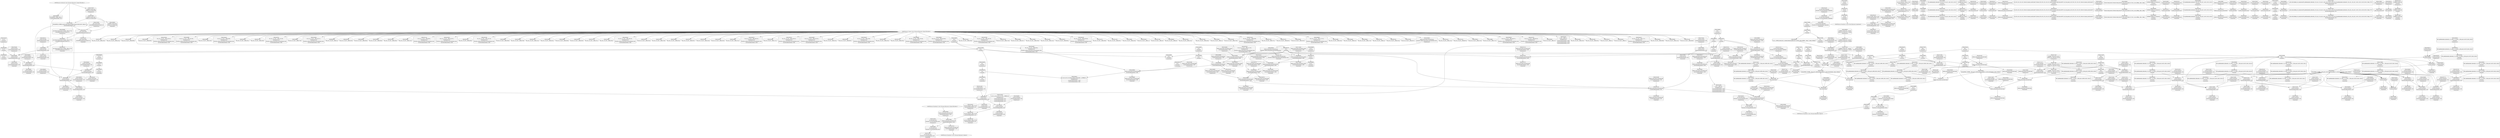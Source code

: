 digraph {
	CE0x5269b90 [shape=record,shape=Mrecord,label="{CE0x5269b90|current_sid:tmp}"]
	CE0x523fc60 [shape=record,shape=Mrecord,label="{CE0x523fc60|i32_64|*Constant*|*SummSource*}"]
	CE0x525cf50 [shape=record,shape=Mrecord,label="{CE0x525cf50|selinux_msg_queue_associate:call3|security/selinux/hooks.c,5191|*SummSource*}"]
	CE0x5275150 [shape=record,shape=Mrecord,label="{CE0x5275150|current_sid:bb}"]
	CE0x52899f0 [shape=record,shape=Mrecord,label="{CE0x52899f0|i32_218|*Constant*}"]
	CE0x5297570 [shape=record,shape=Mrecord,label="{CE0x5297570|current_sid:tmp18|security/selinux/hooks.c,218}"]
	CE0x525a6b0 [shape=record,shape=Mrecord,label="{CE0x525a6b0|avc_has_perm:auditdata|Function::avc_has_perm&Arg::auditdata::}"]
	CE0x528d2d0 [shape=record,shape=Mrecord,label="{CE0x528d2d0|current_sid:tmp24|security/selinux/hooks.c,220}"]
	CE0x5269c00 [shape=record,shape=Mrecord,label="{CE0x5269c00|COLLAPSED:_GCMRE___llvm_gcov_ctr125_internal_global_11_x_i64_zeroinitializer:_elem_0:default:}"]
	CE0x52924f0 [shape=record,shape=Mrecord,label="{CE0x52924f0|i64_1|*Constant*}"]
	CE0x525b370 [shape=record,shape=Mrecord,label="{CE0x525b370|_ret_i32_%call3,_!dbg_!27729|security/selinux/hooks.c,5191|*SummSink*}"]
	CE0x52579a0 [shape=record,shape=Mrecord,label="{CE0x52579a0|GLOBAL:current_sid.__warned|Global_var:current_sid.__warned|*SummSink*}"]
	CE0x52897b0 [shape=record,shape=Mrecord,label="{CE0x52897b0|i8*_getelementptr_inbounds_(_25_x_i8_,_25_x_i8_*_.str3,_i32_0,_i32_0)|*Constant*|*SummSink*}"]
	CE0x5258810 [shape=record,shape=Mrecord,label="{CE0x5258810|80:_i32,_112:_i8*,_:_CRE_15,16_}"]
	CE0x5275490 [shape=record,shape=Mrecord,label="{CE0x5275490|current_sid:tmp9|security/selinux/hooks.c,218}"]
	CE0x5270e10 [shape=record,shape=Mrecord,label="{CE0x5270e10|GLOBAL:get_current|*Constant*|*SummSource*}"]
	CE0x5248e80 [shape=record,shape=Mrecord,label="{CE0x5248e80|selinux_msg_queue_associate:q_perm1|security/selinux/hooks.c,5189|*SummSource*}"]
	CE0x5294f80 [shape=record,shape=Mrecord,label="{CE0x5294f80|current_sid:call4|security/selinux/hooks.c,218}"]
	CE0x5269ff0 [shape=record,shape=Mrecord,label="{CE0x5269ff0|80:_i32,_112:_i8*,_:_CRE_71,72_}"]
	CE0x5261050 [shape=record,shape=Mrecord,label="{CE0x5261050|_call_void_mcount()_#3|*SummSource*}"]
	CE0x5297340 [shape=record,shape=Mrecord,label="{CE0x5297340|current_sid:tmp17|security/selinux/hooks.c,218|*SummSink*}"]
	CE0x52543b0 [shape=record,shape=Mrecord,label="{CE0x52543b0|current_sid:entry}"]
	CE0x52777b0 [shape=record,shape=Mrecord,label="{CE0x52777b0|i64_3|*Constant*|*SummSink*}"]
	CE0x52682d0 [shape=record,shape=Mrecord,label="{CE0x52682d0|80:_i32,_112:_i8*,_:_CRE_168,172_|*MultipleSource*|Function::selinux_msg_queue_associate&Arg::msq::|security/selinux/hooks.c,5186}"]
	CE0x524b3d0 [shape=record,shape=Mrecord,label="{CE0x524b3d0|selinux_msg_queue_associate:ad|security/selinux/hooks.c, 5183|*SummSink*}"]
	CE0x5257f70 [shape=record,shape=Mrecord,label="{CE0x5257f70|80:_i32,_112:_i8*,_:_CRE_96,100_|*MultipleSource*|Function::selinux_msg_queue_associate&Arg::msq::|security/selinux/hooks.c,5186}"]
	CE0x5262c10 [shape=record,shape=Mrecord,label="{CE0x5262c10|current_sid:do.end|*SummSource*}"]
	CE0x525abb0 [shape=record,shape=Mrecord,label="{CE0x525abb0|_ret_i32_%retval.0,_!dbg_!27728|security/selinux/avc.c,775|*SummSink*}"]
	CE0x5243310 [shape=record,shape=Mrecord,label="{CE0x5243310|selinux_msg_queue_associate:entry}"]
	CE0x525f1e0 [shape=record,shape=Mrecord,label="{CE0x525f1e0|i64*_getelementptr_inbounds_(_11_x_i64_,_11_x_i64_*___llvm_gcov_ctr125,_i64_0,_i64_9)|*Constant*|*SummSink*}"]
	CE0x5277f60 [shape=record,shape=Mrecord,label="{CE0x5277f60|GLOBAL:__llvm_gcov_ctr125|Global_var:__llvm_gcov_ctr125}"]
	CE0x528cd20 [shape=record,shape=Mrecord,label="{CE0x528cd20|i64*_getelementptr_inbounds_(_2_x_i64_,_2_x_i64_*___llvm_gcov_ctr98,_i64_0,_i64_0)|*Constant*|*SummSource*}"]
	CE0x5291730 [shape=record,shape=Mrecord,label="{CE0x5291730|i64*_getelementptr_inbounds_(_11_x_i64_,_11_x_i64_*___llvm_gcov_ctr125,_i64_0,_i64_1)|*Constant*}"]
	CE0x5265f40 [shape=record,shape=Mrecord,label="{CE0x5265f40|80:_i32,_112:_i8*,_:_CRE_7,8_}"]
	CE0x523f2a0 [shape=record,shape=Mrecord,label="{CE0x523f2a0|i32_(i32,_i32,_i16,_i32,_%struct.common_audit_data*)*_bitcast_(i32_(i32,_i32,_i16,_i32,_%struct.common_audit_data.495*)*_avc_has_perm_to_i32_(i32,_i32,_i16,_i32,_%struct.common_audit_data*)*)|*Constant*|*SummSink*}"]
	CE0x528bc10 [shape=record,shape=Mrecord,label="{CE0x528bc10|current_sid:sid|security/selinux/hooks.c,220}"]
	CE0x5273d80 [shape=record,shape=Mrecord,label="{CE0x5273d80|i8_1|*Constant*|*SummSource*}"]
	CE0x525cb10 [shape=record,shape=Mrecord,label="{CE0x525cb10|4:_i32,_:_CRE_0,2_|*MultipleSource*|security/selinux/hooks.c,5186|security/selinux/hooks.c,5186|security/selinux/hooks.c,5191}"]
	CE0x527a440 [shape=record,shape=Mrecord,label="{CE0x527a440|i64_0|*Constant*|*SummSink*}"]
	CE0x525af10 [shape=record,shape=Mrecord,label="{CE0x525af10|_ret_i32_%call3,_!dbg_!27729|security/selinux/hooks.c,5191}"]
	CE0x5256b20 [shape=record,shape=Mrecord,label="{CE0x5256b20|current_sid:tmp6|security/selinux/hooks.c,218|*SummSink*}"]
	CE0x52526d0 [shape=record,shape=Mrecord,label="{CE0x52526d0|get_current:tmp1|*SummSink*}"]
	CE0x5251e00 [shape=record,shape=Mrecord,label="{CE0x5251e00|i64*_getelementptr_inbounds_(_2_x_i64_,_2_x_i64_*___llvm_gcov_ctr98,_i64_0,_i64_1)|*Constant*|*SummSource*}"]
	CE0x5295210 [shape=record,shape=Mrecord,label="{CE0x5295210|current_sid:call4|security/selinux/hooks.c,218|*SummSource*}"]
	CE0x52979c0 [shape=record,shape=Mrecord,label="{CE0x52979c0|current_sid:tmp19|security/selinux/hooks.c,218}"]
	CE0x5277a30 [shape=record,shape=Mrecord,label="{CE0x5277a30|i64_2|*Constant*|*SummSink*}"]
	CE0x528b240 [shape=record,shape=Mrecord,label="{CE0x528b240|current_sid:tmp23|security/selinux/hooks.c,218}"]
	CE0x52763e0 [shape=record,shape=Mrecord,label="{CE0x52763e0|current_sid:call|security/selinux/hooks.c,218|*SummSource*}"]
	CE0x5249cf0 [shape=record,shape=Mrecord,label="{CE0x5249cf0|selinux_msg_queue_associate:u|security/selinux/hooks.c,5189}"]
	CE0x52783e0 [shape=record,shape=Mrecord,label="{CE0x52783e0|current_sid:tmp3|*SummSource*}"]
	CE0x524d660 [shape=record,shape=Mrecord,label="{CE0x524d660|current_sid:if.end|*SummSink*}"]
	CE0x524a8a0 [shape=record,shape=Mrecord,label="{CE0x524a8a0|current_sid:tobool|security/selinux/hooks.c,218}"]
	CE0x52d9b90 [shape=record,shape=Mrecord,label="{CE0x52d9b90|%struct.task_struct*_(%struct.task_struct**)*_asm_movq_%gs:$_1:P_,$0_,_r,im,_dirflag_,_fpsr_,_flags_|*SummSource*}"]
	CE0x5275980 [shape=record,shape=Mrecord,label="{CE0x5275980|current_sid:tmp10|security/selinux/hooks.c,218|*SummSource*}"]
	CE0x52ca3e0 [shape=record,shape=Mrecord,label="{CE0x52ca3e0|get_current:tmp}"]
	CE0x5245280 [shape=record,shape=Mrecord,label="{CE0x5245280|80:_i32,_112:_i8*,_:_CRE_32,33_}"]
	CE0x52989d0 [shape=record,shape=Mrecord,label="{CE0x52989d0|current_sid:tmp21|security/selinux/hooks.c,218|*SummSource*}"]
	CE0x5261400 [shape=record,shape=Mrecord,label="{CE0x5261400|80:_i32,_112:_i8*,_:_CRE_50,51_}"]
	CE0x52791b0 [shape=record,shape=Mrecord,label="{CE0x52791b0|current_sid:tmp12|security/selinux/hooks.c,218}"]
	CE0x5270f90 [shape=record,shape=Mrecord,label="{CE0x5270f90|GLOBAL:get_current|*Constant*|*SummSink*}"]
	CE0x5262e10 [shape=record,shape=Mrecord,label="{CE0x5262e10|80:_i32,_112:_i8*,_:_CRE_0,1_}"]
	CE0x52493b0 [shape=record,shape=Mrecord,label="{CE0x52493b0|i32_(i32,_i32,_i16,_i32,_%struct.common_audit_data*)*_bitcast_(i32_(i32,_i32,_i16,_i32,_%struct.common_audit_data.495*)*_avc_has_perm_to_i32_(i32,_i32,_i16,_i32,_%struct.common_audit_data*)*)|*Constant*|*SummSource*}"]
	CE0x52895b0 [shape=record,shape=Mrecord,label="{CE0x52895b0|GLOBAL:lockdep_rcu_suspicious|*Constant*|*SummSource*}"]
	CE0x6f88600 [shape=record,shape=Mrecord,label="{CE0x6f88600|i64*_getelementptr_inbounds_(_2_x_i64_,_2_x_i64_*___llvm_gcov_ctr304,_i64_0,_i64_1)|*Constant*|*SummSink*}"]
	CE0x5265e50 [shape=record,shape=Mrecord,label="{CE0x5265e50|80:_i32,_112:_i8*,_:_CRE_6,7_}"]
	CE0x527b810 [shape=record,shape=Mrecord,label="{CE0x527b810|_call_void_mcount()_#3|*SummSink*}"]
	CE0x5298400 [shape=record,shape=Mrecord,label="{CE0x5298400|current_sid:tmp20|security/selinux/hooks.c,218|*SummSource*}"]
	CE0x5251ea0 [shape=record,shape=Mrecord,label="{CE0x5251ea0|get_current:tmp4|./arch/x86/include/asm/current.h,14|*SummSink*}"]
	CE0x526c670 [shape=record,shape=Mrecord,label="{CE0x526c670|current_sid:do.body|*SummSink*}"]
	CE0x5249600 [shape=record,shape=Mrecord,label="{CE0x5249600|i32_3|*Constant*|*SummSource*}"]
	CE0x5275080 [shape=record,shape=Mrecord,label="{CE0x5275080|current_sid:land.lhs.true|*SummSink*}"]
	CE0x524c820 [shape=record,shape=Mrecord,label="{CE0x524c820|current_sid:tmp2|*SummSink*}"]
	CE0x5297890 [shape=record,shape=Mrecord,label="{CE0x5297890|current_sid:tmp18|security/selinux/hooks.c,218|*SummSink*}"]
	CE0x523f890 [shape=record,shape=Mrecord,label="{CE0x523f890|avc_has_perm:tclass|Function::avc_has_perm&Arg::tclass::}"]
	CE0x525b970 [shape=record,shape=Mrecord,label="{CE0x525b970|selinux_msg_queue_associate:u|security/selinux/hooks.c,5189|*SummSink*}"]
	CE0x525ea40 [shape=record,shape=Mrecord,label="{CE0x525ea40|i8*_getelementptr_inbounds_(_45_x_i8_,_45_x_i8_*_.str12,_i32_0,_i32_0)|*Constant*}"]
	CE0x5242d10 [shape=record,shape=Mrecord,label="{CE0x5242d10|selinux_msg_queue_associate:bb|*SummSink*}"]
	CE0x5250120 [shape=record,shape=Mrecord,label="{CE0x5250120|current_sid:if.then|*SummSink*}"]
	CE0x52981a0 [shape=record,shape=Mrecord,label="{CE0x52981a0|i64*_getelementptr_inbounds_(_11_x_i64_,_11_x_i64_*___llvm_gcov_ctr125,_i64_0,_i64_10)|*Constant*|*SummSink*}"]
	CE0x5269f50 [shape=record,shape=Mrecord,label="{CE0x5269f50|selinux_msg_queue_associate:tmp|*SummSink*}"]
	CE0x52666f0 [shape=record,shape=Mrecord,label="{CE0x52666f0|selinux_msg_queue_associate:ad|security/selinux/hooks.c, 5183|*SummSource*}"]
	CE0x5250440 [shape=record,shape=Mrecord,label="{CE0x5250440|current_sid:land.lhs.true2|*SummSink*}"]
	CE0x5262370 [shape=record,shape=Mrecord,label="{CE0x5262370|i32_0|*Constant*}"]
	"CONST[source:0(mediator),value:2(dynamic)][purpose:{subject}]"
	CE0x5274030 [shape=record,shape=Mrecord,label="{CE0x5274030|i8*_getelementptr_inbounds_(_25_x_i8_,_25_x_i8_*_.str3,_i32_0,_i32_0)|*Constant*}"]
	CE0x526a250 [shape=record,shape=Mrecord,label="{CE0x526a250|80:_i32,_112:_i8*,_:_CRE_72,73_|*MultipleSource*|Function::selinux_msg_queue_associate&Arg::msq::|security/selinux/hooks.c,5186}"]
	CE0x5248240 [shape=record,shape=Mrecord,label="{CE0x5248240|avc_has_perm:tsid|Function::avc_has_perm&Arg::tsid::|*SummSource*}"]
	CE0x524c7b0 [shape=record,shape=Mrecord,label="{CE0x524c7b0|current_sid:tmp2|*SummSource*}"]
	CE0x5262c80 [shape=record,shape=Mrecord,label="{CE0x5262c80|current_sid:do.end|*SummSink*}"]
	CE0x52419a0 [shape=record,shape=Mrecord,label="{CE0x52419a0|current_sid:sid|security/selinux/hooks.c,220|*SummSink*}"]
	CE0x523f420 [shape=record,shape=Mrecord,label="{CE0x523f420|avc_has_perm:entry}"]
	CE0x5250b50 [shape=record,shape=Mrecord,label="{CE0x5250b50|80:_i32,_112:_i8*,_:_CRE_65,66_}"]
	CE0x5252a60 [shape=record,shape=Mrecord,label="{CE0x5252a60|selinux_msg_queue_associate:tmp}"]
	CE0x52d8cd0 [shape=record,shape=Mrecord,label="{CE0x52d8cd0|i64_1|*Constant*}"]
	CE0x525bfa0 [shape=record,shape=Mrecord,label="{CE0x525bfa0|selinux_msg_queue_associate:ipc_id|security/selinux/hooks.c,5189|*SummSink*}"]
	CE0x5263600 [shape=record,shape=Mrecord,label="{CE0x5263600|80:_i32,_112:_i8*,_:_CRE_21,22_}"]
	CE0x5267620 [shape=record,shape=Mrecord,label="{CE0x5267620|80:_i32,_112:_i8*,_:_CRE_112,120_|*MultipleSource*|Function::selinux_msg_queue_associate&Arg::msq::|security/selinux/hooks.c,5186}"]
	CE0x5241a90 [shape=record,shape=Mrecord,label="{CE0x5241a90|current_sid:sid|security/selinux/hooks.c,220|*SummSource*}"]
	CE0x6746e60 [shape=record,shape=Mrecord,label="{CE0x6746e60|selinux_msg_queue_associate:tmp|*SummSource*}"]
	CE0x5275c30 [shape=record,shape=Mrecord,label="{CE0x5275c30|current_sid:tmp11|security/selinux/hooks.c,218}"]
	CE0x5277ca0 [shape=record,shape=Mrecord,label="{CE0x5277ca0|current_sid:tmp4|security/selinux/hooks.c,218|*SummSink*}"]
	CE0x5251ad0 [shape=record,shape=Mrecord,label="{CE0x5251ad0|80:_i32,_112:_i8*,_:_CRE_48,49_}"]
	CE0x52778c0 [shape=record,shape=Mrecord,label="{CE0x52778c0|i64_0|*Constant*}"]
	CE0x524bed0 [shape=record,shape=Mrecord,label="{CE0x524bed0|current_sid:tmp10|security/selinux/hooks.c,218}"]
	CE0x5251f10 [shape=record,shape=Mrecord,label="{CE0x5251f10|80:_i32,_112:_i8*,_:_CRE_24,25_}"]
	CE0x52c6aa0 [shape=record,shape=Mrecord,label="{CE0x52c6aa0|_call_void_mcount()_#3|*SummSource*}"]
	CE0x525dc80 [shape=record,shape=Mrecord,label="{CE0x525dc80|i1_true|*Constant*}"]
	CE0x5249b90 [shape=record,shape=Mrecord,label="{CE0x5249b90|selinux_msg_queue_associate:tmp6|security/selinux/hooks.c,5189|*SummSink*}"]
	CE0x5246290 [shape=record,shape=Mrecord,label="{CE0x5246290|i8_4|*Constant*|*SummSource*}"]
	CE0x5290d60 [shape=record,shape=Mrecord,label="{CE0x5290d60|_ret_%struct.task_struct*_%tmp4,_!dbg_!27714|./arch/x86/include/asm/current.h,14|*SummSource*}"]
	CE0x528d5f0 [shape=record,shape=Mrecord,label="{CE0x528d5f0|current_sid:tmp24|security/selinux/hooks.c,220|*SummSink*}"]
	CE0x5290cd0 [shape=record,shape=Mrecord,label="{CE0x5290cd0|get_current:entry|*SummSink*}"]
	CE0x524e7c0 [shape=record,shape=Mrecord,label="{CE0x524e7c0|80:_i32,_112:_i8*,_:_CRE_41,42_}"]
	CE0x527a7c0 [shape=record,shape=Mrecord,label="{CE0x527a7c0|current_sid:tmp5|security/selinux/hooks.c,218|*SummSource*}"]
	CE0x5276a60 [shape=record,shape=Mrecord,label="{CE0x5276a60|i64_3|*Constant*|*SummSource*}"]
	CE0x52570a0 [shape=record,shape=Mrecord,label="{CE0x52570a0|current_sid:tmp7|security/selinux/hooks.c,218}"]
	"CONST[source:1(input),value:2(dynamic)][purpose:{object}][SrcIdx:0]"
	CE0x5264840 [shape=record,shape=Mrecord,label="{CE0x5264840|selinux_msg_queue_associate:tmp4|security/selinux/hooks.c,5186}"]
	CE0x52896f0 [shape=record,shape=Mrecord,label="{CE0x52896f0|i8*_getelementptr_inbounds_(_25_x_i8_,_25_x_i8_*_.str3,_i32_0,_i32_0)|*Constant*|*SummSource*}"]
	CE0x5250ee0 [shape=record,shape=Mrecord,label="{CE0x5250ee0|80:_i32,_112:_i8*,_:_CRE_68,69_}"]
	CE0x525ebd0 [shape=record,shape=Mrecord,label="{CE0x525ebd0|i8*_getelementptr_inbounds_(_45_x_i8_,_45_x_i8_*_.str12,_i32_0,_i32_0)|*Constant*|*SummSink*}"]
	CE0x525a310 [shape=record,shape=Mrecord,label="{CE0x525a310|_ret_i32_%retval.0,_!dbg_!27728|security/selinux/avc.c,775}"]
	CE0x52509c0 [shape=record,shape=Mrecord,label="{CE0x52509c0|i64_1|*Constant*|*SummSink*}"]
	CE0x5277950 [shape=record,shape=Mrecord,label="{CE0x5277950|i64_2|*Constant*}"]
	CE0x5277ad0 [shape=record,shape=Mrecord,label="{CE0x5277ad0|current_sid:tmp4|security/selinux/hooks.c,218}"]
	CE0x52d8c60 [shape=record,shape=Mrecord,label="{CE0x52d8c60|get_current:tmp|*SummSink*}"]
	CE0x528da50 [shape=record,shape=Mrecord,label="{CE0x528da50|i64*_getelementptr_inbounds_(_2_x_i64_,_2_x_i64_*___llvm_gcov_ctr98,_i64_0,_i64_0)|*Constant*}"]
	CE0x5241dd0 [shape=record,shape=Mrecord,label="{CE0x5241dd0|0:_i32,_4:_i32,_8:_i32,_12:_i32,_:_CMRE_4,8_|*MultipleSource*|security/selinux/hooks.c,218|security/selinux/hooks.c,218|security/selinux/hooks.c,220}"]
	CE0x5256a30 [shape=record,shape=Mrecord,label="{CE0x5256a30|80:_i32,_112:_i8*,_:_CRE_64,65_}"]
	CE0x5262b70 [shape=record,shape=Mrecord,label="{CE0x5262b70|current_sid:do.end}"]
	CE0x5298870 [shape=record,shape=Mrecord,label="{CE0x5298870|current_sid:tmp21|security/selinux/hooks.c,218}"]
	CE0x524bc30 [shape=record,shape=Mrecord,label="{CE0x524bc30|i64_5|*Constant*|*SummSource*}"]
	CE0x528af50 [shape=record,shape=Mrecord,label="{CE0x528af50|current_sid:tmp22|security/selinux/hooks.c,218}"]
	CE0x5259540 [shape=record,shape=Mrecord,label="{CE0x5259540|i64*_getelementptr_inbounds_(_11_x_i64_,_11_x_i64_*___llvm_gcov_ctr125,_i64_0,_i64_8)|*Constant*}"]
	CE0x71c49b0 [shape=record,shape=Mrecord,label="{CE0x71c49b0|selinux_msg_queue_associate:q_perm|security/selinux/hooks.c,5186|*SummSink*}"]
	CE0x5264a20 [shape=record,shape=Mrecord,label="{CE0x5264a20|selinux_msg_queue_associate:security|security/selinux/hooks.c,5186|*SummSource*}"]
	CE0x524c740 [shape=record,shape=Mrecord,label="{CE0x524c740|current_sid:tmp2}"]
	CE0x5297d10 [shape=record,shape=Mrecord,label="{CE0x5297d10|i64*_getelementptr_inbounds_(_11_x_i64_,_11_x_i64_*___llvm_gcov_ctr125,_i64_0,_i64_10)|*Constant*}"]
	CE0x5262a00 [shape=record,shape=Mrecord,label="{CE0x5262a00|current_sid:bb|*SummSource*}"]
	CE0x5267b90 [shape=record,shape=Mrecord,label="{CE0x5267b90|80:_i32,_112:_i8*,_:_CRE_136,144_|*MultipleSource*|Function::selinux_msg_queue_associate&Arg::msq::|security/selinux/hooks.c,5186}"]
	CE0x5255910 [shape=record,shape=Mrecord,label="{CE0x5255910|i64*_getelementptr_inbounds_(_2_x_i64_,_2_x_i64_*___llvm_gcov_ctr304,_i64_0,_i64_1)|*Constant*|*SummSource*}"]
	CE0x52925d0 [shape=record,shape=Mrecord,label="{CE0x52925d0|current_sid:tmp1|*SummSource*}"]
	CE0x5263f80 [shape=record,shape=Mrecord,label="{CE0x5263f80|80:_i32,_112:_i8*,_:_CRE_192,200_|*MultipleSource*|Function::selinux_msg_queue_associate&Arg::msq::|security/selinux/hooks.c,5186}"]
	CE0x525c600 [shape=record,shape=Mrecord,label="{CE0x525c600|selinux_msg_queue_associate:sid2|security/selinux/hooks.c,5191|*SummSink*}"]
	CE0x525b7b0 [shape=record,shape=Mrecord,label="{CE0x525b7b0|selinux_msg_queue_associate:u|security/selinux/hooks.c,5189|*SummSource*}"]
	CE0x5262ad0 [shape=record,shape=Mrecord,label="{CE0x5262ad0|current_sid:bb|*SummSink*}"]
	CE0x5246590 [shape=record,shape=Mrecord,label="{CE0x5246590|selinux_msg_queue_associate:q_perm1|security/selinux/hooks.c,5189}"]
	CE0x52743b0 [shape=record,shape=Mrecord,label="{CE0x52743b0|_call_void_lockdep_rcu_suspicious(i8*_getelementptr_inbounds_(_25_x_i8_,_25_x_i8_*_.str3,_i32_0,_i32_0),_i32_218,_i8*_getelementptr_inbounds_(_45_x_i8_,_45_x_i8_*_.str12,_i32_0,_i32_0))_#10,_!dbg_!27727|security/selinux/hooks.c,218|*SummSource*}"]
	CE0x5290b00 [shape=record,shape=Mrecord,label="{CE0x5290b00|get_current:entry}"]
	CE0x5298d60 [shape=record,shape=Mrecord,label="{CE0x5298d60|i32_22|*Constant*|*SummSource*}"]
	CE0x525d9d0 [shape=record,shape=Mrecord,label="{CE0x525d9d0|current_sid:tmp14|security/selinux/hooks.c,218|*SummSource*}"]
	CE0x5258b80 [shape=record,shape=Mrecord,label="{CE0x5258b80|80:_i32,_112:_i8*,_:_CRE_19,20_}"]
	CE0x526a620 [shape=record,shape=Mrecord,label="{CE0x526a620|80:_i32,_112:_i8*,_:_CRE_84,88_|*MultipleSource*|Function::selinux_msg_queue_associate&Arg::msq::|security/selinux/hooks.c,5186}"]
	CE0x5247370 [shape=record,shape=Mrecord,label="{CE0x5247370|selinux_msg_queue_associate:type|security/selinux/hooks.c,5188|*SummSink*}"]
	CE0x5279080 [shape=record,shape=Mrecord,label="{CE0x5279080|current_sid:tmp11|security/selinux/hooks.c,218|*SummSink*}"]
	CE0x524d870 [shape=record,shape=Mrecord,label="{CE0x524d870|current_sid:if.then|*SummSource*}"]
	CE0x52450a0 [shape=record,shape=Mrecord,label="{CE0x52450a0|80:_i32,_112:_i8*,_:_CRE_30,31_}"]
	CE0x71c4940 [shape=record,shape=Mrecord,label="{CE0x71c4940|selinux_msg_queue_associate:q_perm|security/selinux/hooks.c,5186|*SummSource*}"]
	CE0x52985a0 [shape=record,shape=Mrecord,label="{CE0x52985a0|current_sid:tmp20|security/selinux/hooks.c,218|*SummSink*}"]
	CE0x52902e0 [shape=record,shape=Mrecord,label="{CE0x52902e0|i64*_getelementptr_inbounds_(_11_x_i64_,_11_x_i64_*___llvm_gcov_ctr125,_i64_0,_i64_0)|*Constant*}"]
	CE0x5298b00 [shape=record,shape=Mrecord,label="{CE0x5298b00|i32_22|*Constant*}"]
	CE0x5251740 [shape=record,shape=Mrecord,label="{CE0x5251740|80:_i32,_112:_i8*,_:_CRE_45,46_}"]
	CE0x5267f10 [shape=record,shape=Mrecord,label="{CE0x5267f10|80:_i32,_112:_i8*,_:_CRE_152,160_|*MultipleSource*|Function::selinux_msg_queue_associate&Arg::msq::|security/selinux/hooks.c,5186}"]
	CE0x5248ac0 [shape=record,shape=Mrecord,label="{CE0x5248ac0|0:_i8,_8:_i32,_24:_%struct.selinux_audit_data*,_:_SCMRE_0,1_|*MultipleSource*|security/selinux/hooks.c, 5183|security/selinux/hooks.c,5188}"]
	CE0x5257240 [shape=record,shape=Mrecord,label="{CE0x5257240|current_sid:tmp7|security/selinux/hooks.c,218|*SummSource*}"]
	CE0x5290f70 [shape=record,shape=Mrecord,label="{CE0x5290f70|_ret_%struct.task_struct*_%tmp4,_!dbg_!27714|./arch/x86/include/asm/current.h,14}"]
	CE0x5275b00 [shape=record,shape=Mrecord,label="{CE0x5275b00|current_sid:tmp10|security/selinux/hooks.c,218|*SummSink*}"]
	CE0x5253cd0 [shape=record,shape=Mrecord,label="{CE0x5253cd0|selinux_msg_queue_associate:call3|security/selinux/hooks.c,5191|*SummSink*}"]
	CE0x5279b10 [shape=record,shape=Mrecord,label="{CE0x5279b10|i64*_getelementptr_inbounds_(_11_x_i64_,_11_x_i64_*___llvm_gcov_ctr125,_i64_0,_i64_6)|*Constant*|*SummSink*}"]
	CE0x524f8a0 [shape=record,shape=Mrecord,label="{CE0x524f8a0|80:_i32,_112:_i8*,_:_CRE_57,58_}"]
	CE0x525d360 [shape=record,shape=Mrecord,label="{CE0x525d360|selinux_msg_queue_associate:tmp7|security/selinux/hooks.c,5191|*SummSink*}"]
	CE0x5258360 [shape=record,shape=Mrecord,label="{CE0x5258360|80:_i32,_112:_i8*,_:_CRE_104,112_|*MultipleSource*|Function::selinux_msg_queue_associate&Arg::msq::|security/selinux/hooks.c,5186}"]
	CE0x5247fd0 [shape=record,shape=Mrecord,label="{CE0x5247fd0|avc_has_perm:ssid|Function::avc_has_perm&Arg::ssid::|*SummSink*}"]
	"CONST[source:2(external),value:2(dynamic)][purpose:{subject}][SrcIdx:1]"
	CE0x5290bb0 [shape=record,shape=Mrecord,label="{CE0x5290bb0|get_current:entry|*SummSource*}"]
	CE0x4b42040 [shape=record,shape=Mrecord,label="{CE0x4b42040|80:_i32,_112:_i8*,_:_CRE_3,4_}"]
	CE0x52618c0 [shape=record,shape=Mrecord,label="{CE0x52618c0|80:_i32,_112:_i8*,_:_CRE_54,55_}"]
	CE0x52529f0 [shape=record,shape=Mrecord,label="{CE0x52529f0|i64*_getelementptr_inbounds_(_2_x_i64_,_2_x_i64_*___llvm_gcov_ctr304,_i64_0,_i64_0)|*Constant*|*SummSink*}"]
	CE0x6f88700 [shape=record,shape=Mrecord,label="{CE0x6f88700|selinux_msg_queue_associate:tmp2|*SummSink*}"]
	CE0x5275320 [shape=record,shape=Mrecord,label="{CE0x5275320|i64_4|*Constant*|*SummSource*}"]
	CE0x5247000 [shape=record,shape=Mrecord,label="{CE0x5247000|selinux_msg_queue_associate:type|security/selinux/hooks.c,5188}"]
	CE0x525d5f0 [shape=record,shape=Mrecord,label="{CE0x525d5f0|current_sid:tmp13|security/selinux/hooks.c,218|*SummSink*}"]
	CE0x52487c0 [shape=record,shape=Mrecord,label="{CE0x52487c0|selinux_msg_queue_associate:tmp4|security/selinux/hooks.c,5186|*SummSink*}"]
	CE0x527a6c0 [shape=record,shape=Mrecord,label="{CE0x527a6c0|current_sid:tmp5|security/selinux/hooks.c,218}"]
	CE0x5264a90 [shape=record,shape=Mrecord,label="{CE0x5264a90|selinux_msg_queue_associate:security|security/selinux/hooks.c,5186}"]
	CE0x525a1f0 [shape=record,shape=Mrecord,label="{CE0x525a1f0|current_sid:tmp15|security/selinux/hooks.c,218|*SummSink*}"]
	"CONST[source:0(mediator),value:0(static)][purpose:{operation}]"
	CE0x524b9a0 [shape=record,shape=Mrecord,label="{CE0x524b9a0|i64_5|*Constant*}"]
	CE0x524e5a0 [shape=record,shape=Mrecord,label="{CE0x524e5a0|80:_i32,_112:_i8*,_:_CRE_39,40_}"]
	CE0x5256900 [shape=record,shape=Mrecord,label="{CE0x5256900|80:_i32,_112:_i8*,_:_CRE_63,64_}"]
	CE0x52522d0 [shape=record,shape=Mrecord,label="{CE0x52522d0|80:_i32,_112:_i8*,_:_CRE_28,29_}"]
	CE0x52636f0 [shape=record,shape=Mrecord,label="{CE0x52636f0|80:_i32,_112:_i8*,_:_CRE_22,23_}"]
	CE0x5257ca0 [shape=record,shape=Mrecord,label="{CE0x5257ca0|80:_i32,_112:_i8*,_:_CRE_88,92_|*MultipleSource*|Function::selinux_msg_queue_associate&Arg::msq::|security/selinux/hooks.c,5186}"]
	CE0x5250230 [shape=record,shape=Mrecord,label="{CE0x5250230|current_sid:land.lhs.true2}"]
	CE0x6f88770 [shape=record,shape=Mrecord,label="{CE0x6f88770|selinux_msg_queue_associate:tmp2}"]
	CE0x52972d0 [shape=record,shape=Mrecord,label="{CE0x52972d0|current_sid:tmp17|security/selinux/hooks.c,218|*SummSource*}"]
	CE0x527b8d0 [shape=record,shape=Mrecord,label="{CE0x527b8d0|selinux_msg_queue_associate:call|security/selinux/hooks.c,5184}"]
	CE0x5278800 [shape=record,shape=Mrecord,label="{CE0x5278800|_call_void_mcount()_#3|*SummSource*}"]
	CE0x52794a0 [shape=record,shape=Mrecord,label="{CE0x52794a0|current_sid:tmp12|security/selinux/hooks.c,218|*SummSink*}"]
	CE0x5262550 [shape=record,shape=Mrecord,label="{CE0x5262550|_ret_i32_%tmp24,_!dbg_!27742|security/selinux/hooks.c,220}"]
	CE0x52646d0 [shape=record,shape=Mrecord,label="{CE0x52646d0|i32_10|*Constant*|*SummSource*}"]
	CE0x5291950 [shape=record,shape=Mrecord,label="{CE0x5291950|current_sid:tmp1|*SummSink*}"]
	CE0x525c2c0 [shape=record,shape=Mrecord,label="{CE0x525c2c0|selinux_msg_queue_associate:sid2|security/selinux/hooks.c,5191}"]
	CE0x525a9f0 [shape=record,shape=Mrecord,label="{CE0x525a9f0|_ret_i32_%retval.0,_!dbg_!27728|security/selinux/avc.c,775|*SummSource*}"]
	CE0x526a4d0 [shape=record,shape=Mrecord,label="{CE0x526a4d0|80:_i32,_112:_i8*,_:_CRE_80,84_|*MultipleSource*|Function::selinux_msg_queue_associate&Arg::msq::|security/selinux/hooks.c,5186}"]
	CE0x5276450 [shape=record,shape=Mrecord,label="{CE0x5276450|current_sid:call|security/selinux/hooks.c,218|*SummSink*}"]
	"CONST[source:0(mediator),value:2(dynamic)][purpose:{object}]"
	CE0x524bd60 [shape=record,shape=Mrecord,label="{CE0x524bd60|i64_5|*Constant*|*SummSink*}"]
	CE0x525baf0 [shape=record,shape=Mrecord,label="{CE0x525baf0|selinux_msg_queue_associate:ipc_id|security/selinux/hooks.c,5189}"]
	CE0x5246900 [shape=record,shape=Mrecord,label="{CE0x5246900|selinux_msg_queue_associate:tmp5|security/selinux/hooks.c,5186|*SummSource*}"]
	CE0x5248680 [shape=record,shape=Mrecord,label="{CE0x5248680|i16_27|*Constant*|*SummSource*}"]
	CE0x5250840 [shape=record,shape=Mrecord,label="{CE0x5250840|selinux_msg_queue_associate:tmp1|*SummSource*}"]
	CE0x528d460 [shape=record,shape=Mrecord,label="{CE0x528d460|current_sid:tmp24|security/selinux/hooks.c,220|*SummSource*}"]
	CE0x525eb60 [shape=record,shape=Mrecord,label="{CE0x525eb60|i8*_getelementptr_inbounds_(_45_x_i8_,_45_x_i8_*_.str12,_i32_0,_i32_0)|*Constant*|*SummSource*}"]
	CE0x5250aa0 [shape=record,shape=Mrecord,label="{CE0x5250aa0|i64_1|*Constant*|*SummSource*}"]
	CE0x52795d0 [shape=record,shape=Mrecord,label="{CE0x52795d0|i64*_getelementptr_inbounds_(_11_x_i64_,_11_x_i64_*___llvm_gcov_ctr125,_i64_0,_i64_6)|*Constant*}"]
	CE0x52544b0 [shape=record,shape=Mrecord,label="{CE0x52544b0|current_sid:entry|*SummSource*}"]
	CE0x528d920 [shape=record,shape=Mrecord,label="{CE0x528d920|get_current:bb|*SummSink*}"]
	CE0x52610f0 [shape=record,shape=Mrecord,label="{CE0x52610f0|i32_1|*Constant*|*SummSink*}"]
	CE0x5250a30 [shape=record,shape=Mrecord,label="{CE0x5250a30|i64_1|*Constant*}"]
	CE0x5273680 [shape=record,shape=Mrecord,label="{CE0x5273680|current_sid:tmp16|security/selinux/hooks.c,218}"]
	CE0x5298f70 [shape=record,shape=Mrecord,label="{CE0x5298f70|i32_22|*Constant*|*SummSink*}"]
	CE0x5267d30 [shape=record,shape=Mrecord,label="{CE0x5267d30|80:_i32,_112:_i8*,_:_CRE_144,152_|*MultipleSource*|Function::selinux_msg_queue_associate&Arg::msq::|security/selinux/hooks.c,5186}"]
	CE0x528ac50 [shape=record,shape=Mrecord,label="{CE0x528ac50|current_sid:security|security/selinux/hooks.c,218|*SummSink*}"]
	CE0x5254060 [shape=record,shape=Mrecord,label="{CE0x5254060|selinux_msg_queue_associate:call3|security/selinux/hooks.c,5191}"]
	CE0x5261320 [shape=record,shape=Mrecord,label="{CE0x5261320|80:_i32,_112:_i8*,_:_CRE_49,50_}"]
	CE0x5257710 [shape=record,shape=Mrecord,label="{CE0x5257710|GLOBAL:current_sid.__warned|Global_var:current_sid.__warned}"]
	CE0x5291ad0 [shape=record,shape=Mrecord,label="{CE0x5291ad0|i64*_getelementptr_inbounds_(_11_x_i64_,_11_x_i64_*___llvm_gcov_ctr125,_i64_0,_i64_1)|*Constant*|*SummSource*}"]
	CE0x523f730 [shape=record,shape=Mrecord,label="{CE0x523f730|i32_64|*Constant*}"]
	CE0x528b6e0 [shape=record,shape=Mrecord,label="{CE0x528b6e0|current_sid:tmp23|security/selinux/hooks.c,218|*SummSink*}"]
	CE0x5263bf0 [shape=record,shape=Mrecord,label="{CE0x5263bf0|i32_0|*Constant*|*SummSink*}"]
	CE0x52575e0 [shape=record,shape=Mrecord,label="{CE0x52575e0|current_sid:tmp7|security/selinux/hooks.c,218|*SummSink*}"]
	CE0x5267800 [shape=record,shape=Mrecord,label="{CE0x5267800|80:_i32,_112:_i8*,_:_CRE_120,128_|*MultipleSource*|Function::selinux_msg_queue_associate&Arg::msq::|security/selinux/hooks.c,5186}"]
	CE0x524fb00 [shape=record,shape=Mrecord,label="{CE0x524fb00|80:_i32,_112:_i8*,_:_CRE_59,60_}"]
	CE0x5255fa0 [shape=record,shape=Mrecord,label="{CE0x5255fa0|current_sid:cred|security/selinux/hooks.c,218|*SummSink*}"]
	CE0x526c6e0 [shape=record,shape=Mrecord,label="{CE0x526c6e0|current_sid:land.lhs.true}"]
	CE0x52a8630 [shape=record,shape=Mrecord,label="{CE0x52a8630|get_current:tmp3|*SummSource*}"]
	CE0x5250db0 [shape=record,shape=Mrecord,label="{CE0x5250db0|80:_i32,_112:_i8*,_:_CRE_67,68_}"]
	CE0x5266680 [shape=record,shape=Mrecord,label="{CE0x5266680|i64*_getelementptr_inbounds_(_2_x_i64_,_2_x_i64_*___llvm_gcov_ctr304,_i64_0,_i64_1)|*Constant*}"]
	CE0x5261530 [shape=record,shape=Mrecord,label="{CE0x5261530|80:_i32,_112:_i8*,_:_CRE_51,52_}"]
	CE0x524e690 [shape=record,shape=Mrecord,label="{CE0x524e690|80:_i32,_112:_i8*,_:_CRE_40,41_}"]
	CE0x524f9d0 [shape=record,shape=Mrecord,label="{CE0x524f9d0|80:_i32,_112:_i8*,_:_CRE_58,59_}"]
	CE0x52471c0 [shape=record,shape=Mrecord,label="{CE0x52471c0|selinux_msg_queue_associate:type|security/selinux/hooks.c,5188|*SummSource*}"]
	CE0x5248fb0 [shape=record,shape=Mrecord,label="{CE0x5248fb0|selinux_msg_queue_associate:key|security/selinux/hooks.c,5189}"]
	CE0x5277bd0 [shape=record,shape=Mrecord,label="{CE0x5277bd0|current_sid:tmp4|security/selinux/hooks.c,218|*SummSource*}"]
	CE0x5254ef0 [shape=record,shape=Mrecord,label="{CE0x5254ef0|selinux_msg_queue_associate:entry|*SummSink*}"]
	CE0x52567d0 [shape=record,shape=Mrecord,label="{CE0x52567d0|80:_i32,_112:_i8*,_:_CRE_62,63_}"]
	CE0x5255b60 [shape=record,shape=Mrecord,label="{CE0x5255b60|i32_78|*Constant*}"]
	CE0x523f5c0 [shape=record,shape=Mrecord,label="{CE0x523f5c0|i16_27|*Constant*|*SummSink*}"]
	CE0x525a870 [shape=record,shape=Mrecord,label="{CE0x525a870|avc_has_perm:auditdata|Function::avc_has_perm&Arg::auditdata::|*SummSink*}"]
	CE0x52788a0 [shape=record,shape=Mrecord,label="{CE0x52788a0|_call_void_mcount()_#3|*SummSink*}"]
	CE0x525cdd0 [shape=record,shape=Mrecord,label="{CE0x525cdd0|selinux_msg_queue_associate:tmp7|security/selinux/hooks.c,5191}"]
	CE0x5289360 [shape=record,shape=Mrecord,label="{CE0x5289360|GLOBAL:lockdep_rcu_suspicious|*Constant*}"]
	CE0x52527e0 [shape=record,shape=Mrecord,label="{CE0x52527e0|80:_i32,_112:_i8*,_:_CRE_10,11_}"]
	CE0x5259300 [shape=record,shape=Mrecord,label="{CE0x5259300|i64*_getelementptr_inbounds_(_11_x_i64_,_11_x_i64_*___llvm_gcov_ctr125,_i64_0,_i64_8)|*Constant*|*SummSink*}"]
	CE0x5275590 [shape=record,shape=Mrecord,label="{CE0x5275590|current_sid:tmp9|security/selinux/hooks.c,218|*SummSource*}"]
	CE0x52656d0 [shape=record,shape=Mrecord,label="{CE0x52656d0|selinux_msg_queue_associate:call|security/selinux/hooks.c,5184|*SummSource*}"]
	CE0x5248090 [shape=record,shape=Mrecord,label="{CE0x5248090|avc_has_perm:tsid|Function::avc_has_perm&Arg::tsid::}"]
	CE0x5291c30 [shape=record,shape=Mrecord,label="{CE0x5291c30|i64*_getelementptr_inbounds_(_11_x_i64_,_11_x_i64_*___llvm_gcov_ctr125,_i64_0,_i64_1)|*Constant*|*SummSink*}"]
	CE0x525db50 [shape=record,shape=Mrecord,label="{CE0x525db50|current_sid:tmp14|security/selinux/hooks.c,218|*SummSink*}"]
	CE0x5244fe0 [shape=record,shape=Mrecord,label="{CE0x5244fe0|80:_i32,_112:_i8*,_:_CRE_29,30_}"]
	CE0x526c050 [shape=record,shape=Mrecord,label="{CE0x526c050|current_sid:tobool1|security/selinux/hooks.c,218}"]
	CE0x5298280 [shape=record,shape=Mrecord,label="{CE0x5298280|current_sid:tmp20|security/selinux/hooks.c,218}"]
	CE0x5255d60 [shape=record,shape=Mrecord,label="{CE0x5255d60|current_sid:cred|security/selinux/hooks.c,218}"]
	CE0x5263da0 [shape=record,shape=Mrecord,label="{CE0x5263da0|80:_i32,_112:_i8*,_:_CRE_184,192_|*MultipleSource*|Function::selinux_msg_queue_associate&Arg::msq::|security/selinux/hooks.c,5186}"]
	CE0x5249590 [shape=record,shape=Mrecord,label="{CE0x5249590|i32_3|*Constant*}"]
	CE0x5245370 [shape=record,shape=Mrecord,label="{CE0x5245370|80:_i32,_112:_i8*,_:_CRE_33,34_}"]
	CE0x5260e60 [shape=record,shape=Mrecord,label="{CE0x5260e60|selinux_msg_queue_associate:tmp3|*SummSink*}"]
	CE0x525cb80 [shape=record,shape=Mrecord,label="{CE0x525cb80|4:_i32,_:_CRE_4,8_|*MultipleSource*|security/selinux/hooks.c,5186|security/selinux/hooks.c,5186|security/selinux/hooks.c,5191}"]
	CE0x5256290 [shape=record,shape=Mrecord,label="{CE0x5256290|selinux_msg_queue_associate:tmp2|*SummSource*}"]
	CE0x525d800 [shape=record,shape=Mrecord,label="{CE0x525d800|current_sid:tmp14|security/selinux/hooks.c,218}"]
	CE0x52a8790 [shape=record,shape=Mrecord,label="{CE0x52a8790|_call_void_mcount()_#3}"]
	CE0x52519a0 [shape=record,shape=Mrecord,label="{CE0x52519a0|80:_i32,_112:_i8*,_:_CRE_47,48_}"]
	CE0x52549c0 [shape=record,shape=Mrecord,label="{CE0x52549c0|current_sid:tmp|*SummSink*}"]
	CE0x52566a0 [shape=record,shape=Mrecord,label="{CE0x52566a0|80:_i32,_112:_i8*,_:_CRE_61,62_}"]
	CE0x52563f0 [shape=record,shape=Mrecord,label="{CE0x52563f0|selinux_msg_queue_associate:tmp3}"]
	CE0x52c6210 [shape=record,shape=Mrecord,label="{CE0x52c6210|get_current:tmp2|*SummSink*}"]
	CE0x5248890 [shape=record,shape=Mrecord,label="{CE0x5248890|selinux_msg_queue_associate:tmp5|security/selinux/hooks.c,5186}"]
	CE0x524f770 [shape=record,shape=Mrecord,label="{CE0x524f770|80:_i32,_112:_i8*,_:_CRE_56,57_}"]
	CE0x523efd0 [shape=record,shape=Mrecord,label="{CE0x523efd0|avc_has_perm:ssid|Function::avc_has_perm&Arg::ssid::}"]
	CE0x52905b0 [shape=record,shape=Mrecord,label="{CE0x52905b0|i64*_getelementptr_inbounds_(_11_x_i64_,_11_x_i64_*___llvm_gcov_ctr125,_i64_0,_i64_0)|*Constant*|*SummSink*}"]
	CE0x525c480 [shape=record,shape=Mrecord,label="{CE0x525c480|selinux_msg_queue_associate:sid2|security/selinux/hooks.c,5191|*SummSource*}"]
	CE0x5261cf0 [shape=record,shape=Mrecord,label="{CE0x5261cf0|selinux_msg_queue_associate:tmp3|*SummSource*}"]
	CE0x524dbf0 [shape=record,shape=Mrecord,label="{CE0x524dbf0|i32_0|*Constant*|*SummSource*}"]
	CE0x524d700 [shape=record,shape=Mrecord,label="{CE0x524d700|current_sid:if.then}"]
	CE0x52648b0 [shape=record,shape=Mrecord,label="{CE0x52648b0|i32_10|*Constant*|*SummSink*}"]
	CE0x5297710 [shape=record,shape=Mrecord,label="{CE0x5297710|current_sid:tmp18|security/selinux/hooks.c,218|*SummSource*}"]
	CE0x5252000 [shape=record,shape=Mrecord,label="{CE0x5252000|80:_i32,_112:_i8*,_:_CRE_25,26_}"]
	CE0x5246520 [shape=record,shape=Mrecord,label="{CE0x5246520|selinux_msg_queue_associate:q_perm1|security/selinux/hooks.c,5189|*SummSink*}"]
	CE0x524ea20 [shape=record,shape=Mrecord,label="{CE0x524ea20|80:_i32,_112:_i8*,_:_CRE_43,44_}"]
	CE0x52484e0 [shape=record,shape=Mrecord,label="{CE0x52484e0|i16_27|*Constant*}"]
	CE0x5279860 [shape=record,shape=Mrecord,label="{CE0x5279860|i64*_getelementptr_inbounds_(_11_x_i64_,_11_x_i64_*___llvm_gcov_ctr125,_i64_0,_i64_6)|*Constant*|*SummSource*}"]
	CE0x5273900 [shape=record,shape=Mrecord,label="{CE0x5273900|current_sid:tmp16|security/selinux/hooks.c,218|*SummSource*}"]
	CE0x524b6f0 [shape=record,shape=Mrecord,label="{CE0x524b6f0|current_sid:tobool1|security/selinux/hooks.c,218|*SummSource*}"]
	CE0x525f250 [shape=record,shape=Mrecord,label="{CE0x525f250|current_sid:tmp17|security/selinux/hooks.c,218}"]
	CE0x528ab70 [shape=record,shape=Mrecord,label="{CE0x528ab70|current_sid:security|security/selinux/hooks.c,218}"]
	CE0x5248370 [shape=record,shape=Mrecord,label="{CE0x5248370|avc_has_perm:tsid|Function::avc_has_perm&Arg::tsid::|*SummSink*}"]
	CE0x525a380 [shape=record,shape=Mrecord,label="{CE0x525a380|avc_has_perm:requested|Function::avc_has_perm&Arg::requested::}"]
	CE0x5254550 [shape=record,shape=Mrecord,label="{CE0x5254550|current_sid:entry|*SummSink*}"]
	CE0x5278480 [shape=record,shape=Mrecord,label="{CE0x5278480|current_sid:tmp3|*SummSink*}"]
	CE0x525ee80 [shape=record,shape=Mrecord,label="{CE0x525ee80|i64*_getelementptr_inbounds_(_11_x_i64_,_11_x_i64_*___llvm_gcov_ctr125,_i64_0,_i64_9)|*Constant*}"]
	CE0x5265740 [shape=record,shape=Mrecord,label="{CE0x5265740|selinux_msg_queue_associate:call|security/selinux/hooks.c,5184|*SummSink*}"]
	CE0x528abe0 [shape=record,shape=Mrecord,label="{CE0x528abe0|current_sid:security|security/selinux/hooks.c,218|*SummSource*}"]
	CE0x5274340 [shape=record,shape=Mrecord,label="{CE0x5274340|_call_void_lockdep_rcu_suspicious(i8*_getelementptr_inbounds_(_25_x_i8_,_25_x_i8_*_.str3,_i32_0,_i32_0),_i32_218,_i8*_getelementptr_inbounds_(_45_x_i8_,_45_x_i8_*_.str12,_i32_0,_i32_0))_#10,_!dbg_!27727|security/selinux/hooks.c,218}"]
	CE0x524b870 [shape=record,shape=Mrecord,label="{CE0x524b870|current_sid:tobool1|security/selinux/hooks.c,218|*SummSink*}"]
	CE0x52503a0 [shape=record,shape=Mrecord,label="{CE0x52503a0|current_sid:land.lhs.true2|*SummSource*}"]
	CE0x525dfd0 [shape=record,shape=Mrecord,label="{CE0x525dfd0|i1_true|*Constant*|*SummSink*}"]
	CE0x52767c0 [shape=record,shape=Mrecord,label="{CE0x52767c0|current_sid:tobool|security/selinux/hooks.c,218|*SummSource*}"]
	CE0x524ad90 [shape=record,shape=Mrecord,label="{CE0x524ad90|80:_i32,_112:_i8*,_:_CRE_13,14_}"]
	CE0x5264310 [shape=record,shape=Mrecord,label="{CE0x5264310|80:_i32,_112:_i8*,_:_CRE_208,216_|*MultipleSource*|Function::selinux_msg_queue_associate&Arg::msq::|security/selinux/hooks.c,5186}"]
	CE0x527a550 [shape=record,shape=Mrecord,label="{CE0x527a550|current_sid:tmp6|security/selinux/hooks.c,218}"]
	CE0x524fbb0 [shape=record,shape=Mrecord,label="{CE0x524fbb0|i32_1|*Constant*|*SummSource*}"]
	CE0x524bf40 [shape=record,shape=Mrecord,label="{CE0x524bf40|i64_4|*Constant*}"]
	CE0x528b560 [shape=record,shape=Mrecord,label="{CE0x528b560|current_sid:tmp23|security/selinux/hooks.c,218|*SummSource*}"]
	CE0x526a120 [shape=record,shape=Mrecord,label="{CE0x526a120|i32_10|*Constant*}"]
	CE0x525a180 [shape=record,shape=Mrecord,label="{CE0x525a180|current_sid:tmp15|security/selinux/hooks.c,218|*SummSource*}"]
	CE0x52528a0 [shape=record,shape=Mrecord,label="{CE0x52528a0|80:_i32,_112:_i8*,_:_CRE_11,12_}"]
	CE0x5250760 [shape=record,shape=Mrecord,label="{CE0x5250760|selinux_msg_queue_associate:tmp1}"]
	CE0x52545c0 [shape=record,shape=Mrecord,label="{CE0x52545c0|_ret_i32_%tmp24,_!dbg_!27742|security/selinux/hooks.c,220|*SummSource*}"]
	CE0x5279cf0 [shape=record,shape=Mrecord,label="{CE0x5279cf0|get_current:tmp2|*SummSource*}"]
	CE0x52581c0 [shape=record,shape=Mrecord,label="{CE0x52581c0|80:_i32,_112:_i8*,_:_CRE_100,102_|*MultipleSource*|Function::selinux_msg_queue_associate&Arg::msq::|security/selinux/hooks.c,5186}"]
	CE0x5247f40 [shape=record,shape=Mrecord,label="{CE0x5247f40|avc_has_perm:ssid|Function::avc_has_perm&Arg::ssid::|*SummSource*}"]
	CE0x5299160 [shape=record,shape=Mrecord,label="{CE0x5299160|COLLAPSED:_CMRE:_elem_0::|security/selinux/hooks.c,218}"]
	CE0x5299440 [shape=record,shape=Mrecord,label="{CE0x5299440|current_sid:tmp13|security/selinux/hooks.c,218}"]
	CE0x52644f0 [shape=record,shape=Mrecord,label="{CE0x52644f0|80:_i32,_112:_i8*,_:_CRE_216,224_|*MultipleSource*|Function::selinux_msg_queue_associate&Arg::msq::|security/selinux/hooks.c,5186}"]
	CE0x525e510 [shape=record,shape=Mrecord,label="{CE0x525e510|i32_218|*Constant*|*SummSink*}"]
	CE0x5278590 [shape=record,shape=Mrecord,label="{CE0x5278590|_call_void_mcount()_#3}"]
	CE0x525b140 [shape=record,shape=Mrecord,label="{CE0x525b140|_ret_i32_%call3,_!dbg_!27729|security/selinux/hooks.c,5191|*SummSource*}"]
	CE0x52491d0 [shape=record,shape=Mrecord,label="{CE0x52491d0|i32_(i32,_i32,_i16,_i32,_%struct.common_audit_data*)*_bitcast_(i32_(i32,_i32,_i16,_i32,_%struct.common_audit_data.495*)*_avc_has_perm_to_i32_(i32,_i32,_i16,_i32,_%struct.common_audit_data*)*)|*Constant*}"]
	CE0x528b870 [shape=record,shape=Mrecord,label="{CE0x528b870|i32_1|*Constant*}"]
	CE0x52634c0 [shape=record,shape=Mrecord,label="{CE0x52634c0|80:_i32,_112:_i8*,_:_CRE_20,21_}"]
	CE0x5248750 [shape=record,shape=Mrecord,label="{CE0x5248750|selinux_msg_queue_associate:tmp4|security/selinux/hooks.c,5186|*SummSource*}"]
	CE0x52c6c40 [shape=record,shape=Mrecord,label="{CE0x52c6c40|get_current:tmp4|./arch/x86/include/asm/current.h,14}"]
	CE0x526c150 [shape=record,shape=Mrecord,label="{CE0x526c150|current_sid:tmp8|security/selinux/hooks.c,218|*SummSink*}"]
	CE0x5298bf0 [shape=record,shape=Mrecord,label="{CE0x5298bf0|current_sid:tmp21|security/selinux/hooks.c,218|*SummSink*}"]
	CE0x5250c80 [shape=record,shape=Mrecord,label="{CE0x5250c80|80:_i32,_112:_i8*,_:_CRE_66,67_}"]
	CE0x5289640 [shape=record,shape=Mrecord,label="{CE0x5289640|GLOBAL:lockdep_rcu_suspicious|*Constant*|*SummSink*}"]
	CE0x526b850 [shape=record,shape=Mrecord,label="{CE0x526b850|GLOBAL:current_sid.__warned|Global_var:current_sid.__warned|*SummSource*}"]
	CE0x526a2f0 [shape=record,shape=Mrecord,label="{CE0x526a2f0|80:_i32,_112:_i8*,_:_CRE_76,80_|*MultipleSource*|Function::selinux_msg_queue_associate&Arg::msq::|security/selinux/hooks.c,5186}"]
	CE0x5252af0 [shape=record,shape=Mrecord,label="{CE0x5252af0|get_current:tmp1}"]
	CE0x525a720 [shape=record,shape=Mrecord,label="{CE0x525a720|avc_has_perm:auditdata|Function::avc_has_perm&Arg::auditdata::|*SummSource*}"]
	CE0x52760f0 [shape=record,shape=Mrecord,label="{CE0x52760f0|GLOBAL:current_task|Global_var:current_task}"]
	CE0x523feb0 [shape=record,shape=Mrecord,label="{CE0x523feb0|avc_has_perm:requested|Function::avc_has_perm&Arg::requested::|*SummSink*}"]
	CE0x5261660 [shape=record,shape=Mrecord,label="{CE0x5261660|80:_i32,_112:_i8*,_:_CRE_52,53_}"]
	CE0x5261790 [shape=record,shape=Mrecord,label="{CE0x5261790|80:_i32,_112:_i8*,_:_CRE_53,54_}"]
	CE0x5249940 [shape=record,shape=Mrecord,label="{CE0x5249940|selinux_msg_queue_associate:tmp6|security/selinux/hooks.c,5189}"]
	CE0x5268690 [shape=record,shape=Mrecord,label="{CE0x5268690|80:_i32,_112:_i8*,_:_CRE_176,184_|*MultipleSource*|Function::selinux_msg_queue_associate&Arg::msq::|security/selinux/hooks.c,5186}"]
	CE0x5291010 [shape=record,shape=Mrecord,label="{CE0x5291010|_ret_%struct.task_struct*_%tmp4,_!dbg_!27714|./arch/x86/include/asm/current.h,14|*SummSink*}"]
	CE0x5297e40 [shape=record,shape=Mrecord,label="{CE0x5297e40|current_sid:tmp19|security/selinux/hooks.c,218|*SummSource*}"]
	CE0x525f050 [shape=record,shape=Mrecord,label="{CE0x525f050|i64*_getelementptr_inbounds_(_11_x_i64_,_11_x_i64_*___llvm_gcov_ctr125,_i64_0,_i64_9)|*Constant*|*SummSource*}"]
	CE0x52497c0 [shape=record,shape=Mrecord,label="{CE0x52497c0|i32_3|*Constant*|*SummSink*}"]
	CE0x5269c70 [shape=record,shape=Mrecord,label="{CE0x5269c70|current_sid:tmp|*SummSource*}"]
	CE0x52cce80 [shape=record,shape=Mrecord,label="{CE0x52cce80|COLLAPSED:_GCMRE___llvm_gcov_ctr98_internal_global_2_x_i64_zeroinitializer:_elem_0:default:}"]
	CE0x52680f0 [shape=record,shape=Mrecord,label="{CE0x52680f0|80:_i32,_112:_i8*,_:_CRE_160,168_|*MultipleSource*|Function::selinux_msg_queue_associate&Arg::msq::|security/selinux/hooks.c,5186}"]
	CE0x524c0a0 [shape=record,shape=Mrecord,label="{CE0x524c0a0|80:_i32,_112:_i8*,_:_CRE_35,36_}"]
	CE0x52679b0 [shape=record,shape=Mrecord,label="{CE0x52679b0|80:_i32,_112:_i8*,_:_CRE_128,136_|*MultipleSource*|Function::selinux_msg_queue_associate&Arg::msq::|security/selinux/hooks.c,5186}"]
	CE0x526bee0 [shape=record,shape=Mrecord,label="{CE0x526bee0|current_sid:tmp8|security/selinux/hooks.c,218|*SummSource*}"]
	CE0x52766f0 [shape=record,shape=Mrecord,label="{CE0x52766f0|current_sid:tobool|security/selinux/hooks.c,218|*SummSink*}"]
	CE0x52521e0 [shape=record,shape=Mrecord,label="{CE0x52521e0|80:_i32,_112:_i8*,_:_CRE_27,28_}"]
	CE0x5246b50 [shape=record,shape=Mrecord,label="{CE0x5246b50|selinux_msg_queue_associate:tmp5|security/selinux/hooks.c,5186|*SummSink*}"]
	CE0x526bd20 [shape=record,shape=Mrecord,label="{CE0x526bd20|0:_i8,_:_GCMR_current_sid.__warned_internal_global_i8_0,_section_.data.unlikely_,_align_1:_elem_0:default:}"]
	CE0x523e970 [shape=record,shape=Mrecord,label="{CE0x523e970|avc_has_perm:entry|*SummSink*}"]
	CE0x5255bd0 [shape=record,shape=Mrecord,label="{CE0x5255bd0|i32_78|*Constant*|*SummSink*}"]
	CE0x52588b0 [shape=record,shape=Mrecord,label="{CE0x52588b0|80:_i32,_112:_i8*,_:_CRE_16,17_}"]
	CE0x5276000 [shape=record,shape=Mrecord,label="{CE0x5276000|get_current:tmp4|./arch/x86/include/asm/current.h,14|*SummSource*}"]
	CE0x524f640 [shape=record,shape=Mrecord,label="{CE0x524f640|80:_i32,_112:_i8*,_:_CRE_55,56_}"]
	CE0x5273f00 [shape=record,shape=Mrecord,label="{CE0x5273f00|i8_1|*Constant*|*SummSink*}"]
	CE0x528b0d0 [shape=record,shape=Mrecord,label="{CE0x528b0d0|current_sid:tmp22|security/selinux/hooks.c,218|*SummSource*}"]
	CE0x524ae80 [shape=record,shape=Mrecord,label="{CE0x524ae80|80:_i32,_112:_i8*,_:_CRE_14,15_}"]
	CE0x5242060 [shape=record,shape=Mrecord,label="{CE0x5242060|get_current:bb}"]
	CE0x525a110 [shape=record,shape=Mrecord,label="{CE0x525a110|current_sid:tmp15|security/selinux/hooks.c,218}"]
	CE0x524fc20 [shape=record,shape=Mrecord,label="{CE0x524fc20|i32_1|*Constant*}"]
	CE0x5279320 [shape=record,shape=Mrecord,label="{CE0x5279320|current_sid:tmp12|security/selinux/hooks.c,218|*SummSource*}"]
	CE0x5273bb0 [shape=record,shape=Mrecord,label="{CE0x5273bb0|i8_1|*Constant*}"]
	CE0x528d7a0 [shape=record,shape=Mrecord,label="{CE0x528d7a0|get_current:bb|*SummSource*}"]
	CE0x5265d20 [shape=record,shape=Mrecord,label="{CE0x5265d20|selinux_msg_queue_associate:msq|Function::selinux_msg_queue_associate&Arg::msq::}"]
	CE0x52994b0 [shape=record,shape=Mrecord,label="{CE0x52994b0|current_sid:tmp13|security/selinux/hooks.c,218|*SummSource*}"]
	CE0x5292560 [shape=record,shape=Mrecord,label="{CE0x5292560|current_sid:tmp1}"]
	CE0x524d560 [shape=record,shape=Mrecord,label="{CE0x524d560|current_sid:if.end|*SummSource*}"]
	CE0x527a3d0 [shape=record,shape=Mrecord,label="{CE0x527a3d0|i64_0|*Constant*|*SummSource*}"]
	CE0x524ca30 [shape=record,shape=Mrecord,label="{CE0x524ca30|current_sid:tmp3}"]
	CE0x5253250 [shape=record,shape=Mrecord,label="{CE0x5253250|i64*_getelementptr_inbounds_(_2_x_i64_,_2_x_i64_*___llvm_gcov_ctr304,_i64_0,_i64_0)|*Constant*}"]
	CE0x5270b70 [shape=record,shape=Mrecord,label="{CE0x5270b70|GLOBAL:get_current|*Constant*}"]
	CE0x5256570 [shape=record,shape=Mrecord,label="{CE0x5256570|80:_i32,_112:_i8*,_:_CRE_60,61_}"]
	CE0x525ad90 [shape=record,shape=Mrecord,label="{CE0x525ad90|current_sid:do.body|*SummSource*}"]
	CE0x527a290 [shape=record,shape=Mrecord,label="{CE0x527a290|GLOBAL:__llvm_gcov_ctr125|Global_var:__llvm_gcov_ctr125|*SummSink*}"]
	CE0x5264160 [shape=record,shape=Mrecord,label="{CE0x5264160|80:_i32,_112:_i8*,_:_CRE_200,208_|*MultipleSource*|Function::selinux_msg_queue_associate&Arg::msq::|security/selinux/hooks.c,5186}"]
	CE0x524c370 [shape=record,shape=Mrecord,label="{CE0x524c370|80:_i32,_112:_i8*,_:_CRE_38,39_}"]
	CE0x52769f0 [shape=record,shape=Mrecord,label="{CE0x52769f0|i64_3|*Constant*}"]
	CE0x5254220 [shape=record,shape=Mrecord,label="{CE0x5254220|selinux_msg_queue_associate:key|security/selinux/hooks.c,5189|*SummSink*}"]
	CE0x5255dd0 [shape=record,shape=Mrecord,label="{CE0x5255dd0|COLLAPSED:_GCMRE_current_task_external_global_%struct.task_struct*:_elem_0::|security/selinux/hooks.c,218}"]
	CE0x5246660 [shape=record,shape=Mrecord,label="{CE0x5246660|selinux_msg_queue_associate:key|security/selinux/hooks.c,5189|*SummSource*}"]
	CE0x524c190 [shape=record,shape=Mrecord,label="{CE0x524c190|80:_i32,_112:_i8*,_:_CRE_36,37_}"]
	CE0x6615180 [shape=record,shape=Mrecord,label="{CE0x6615180|selinux_msg_queue_associate:msq|Function::selinux_msg_queue_associate&Arg::msq::|*SummSink*}"]
	CE0x524bfb0 [shape=record,shape=Mrecord,label="{CE0x524bfb0|80:_i32,_112:_i8*,_:_CRE_34,35_}"]
	CE0x5252f60 [shape=record,shape=Mrecord,label="{CE0x5252f60|i64*_getelementptr_inbounds_(_2_x_i64_,_2_x_i64_*___llvm_gcov_ctr98,_i64_0,_i64_1)|*Constant*}"]
	CE0x52d99f0 [shape=record,shape=Mrecord,label="{CE0x52d99f0|%struct.task_struct*_(%struct.task_struct**)*_asm_movq_%gs:$_1:P_,$0_,_r,im,_dirflag_,_fpsr_,_flags_}"]
	CE0x5246100 [shape=record,shape=Mrecord,label="{CE0x5246100|i8_4|*Constant*}"]
	CE0x527a830 [shape=record,shape=Mrecord,label="{CE0x527a830|current_sid:tmp5|security/selinux/hooks.c,218|*SummSink*}"]
	CE0x5262e80 [shape=record,shape=Mrecord,label="{CE0x5262e80|80:_i32,_112:_i8*,_:_CRE_1,2_}"]
	CE0x5275660 [shape=record,shape=Mrecord,label="{CE0x5275660|current_sid:tmp9|security/selinux/hooks.c,218|*SummSink*}"]
	CE0x52761f0 [shape=record,shape=Mrecord,label="{CE0x52761f0|GLOBAL:current_task|Global_var:current_task|*SummSource*}"]
	CE0x52d9930 [shape=record,shape=Mrecord,label="{CE0x52d9930|GLOBAL:current_task|Global_var:current_task|*SummSink*}"]
	CE0x52574d0 [shape=record,shape=Mrecord,label="{CE0x52574d0|80:_i32,_112:_i8*,_:_CRE_5,6_}"]
	CE0x5266030 [shape=record,shape=Mrecord,label="{CE0x5266030|80:_i32,_112:_i8*,_:_CRE_8,9_}"]
	CE0x5245190 [shape=record,shape=Mrecord,label="{CE0x5245190|80:_i32,_112:_i8*,_:_CRE_31,32_}"]
	CE0x52779c0 [shape=record,shape=Mrecord,label="{CE0x52779c0|i64_2|*Constant*|*SummSource*}"]
	CE0x5279c80 [shape=record,shape=Mrecord,label="{CE0x5279c80|get_current:tmp2}"]
	CE0x5288c80 [shape=record,shape=Mrecord,label="{CE0x5288c80|_call_void_lockdep_rcu_suspicious(i8*_getelementptr_inbounds_(_25_x_i8_,_25_x_i8_*_.str3,_i32_0,_i32_0),_i32_218,_i8*_getelementptr_inbounds_(_45_x_i8_,_45_x_i8_*_.str12,_i32_0,_i32_0))_#10,_!dbg_!27727|security/selinux/hooks.c,218|*SummSink*}"]
	CE0x527a160 [shape=record,shape=Mrecord,label="{CE0x527a160|GLOBAL:__llvm_gcov_ctr125|Global_var:__llvm_gcov_ctr125|*SummSource*}"]
	CE0x52ccef0 [shape=record,shape=Mrecord,label="{CE0x52ccef0|get_current:tmp|*SummSource*}"]
	CE0x52753f0 [shape=record,shape=Mrecord,label="{CE0x52753f0|i64_4|*Constant*|*SummSink*}"]
	CE0x5251640 [shape=record,shape=Mrecord,label="{CE0x5251640|80:_i32,_112:_i8*,_:_CRE_44,45_}"]
	CE0x52cd2e0 [shape=record,shape=Mrecord,label="{CE0x52cd2e0|get_current:tmp3}"]
	CE0x5265d90 [shape=record,shape=Mrecord,label="{CE0x5265d90|selinux_msg_queue_associate:msq|Function::selinux_msg_queue_associate&Arg::msq::|*SummSource*}"]
	CE0x525fda0 [shape=record,shape=Mrecord,label="{CE0x525fda0|80:_i32,_112:_i8*,_:_CRE_2,3_}"]
	CE0x525ff20 [shape=record,shape=Mrecord,label="{CE0x525ff20|selinux_msg_queue_associate:bb|*SummSource*}"]
	CE0x52590a0 [shape=record,shape=Mrecord,label="{CE0x52590a0|COLLAPSED:_GCMRE___llvm_gcov_ctr304_internal_global_2_x_i64_zeroinitializer:_elem_0:default:}"]
	CE0x524c280 [shape=record,shape=Mrecord,label="{CE0x524c280|80:_i32,_112:_i8*,_:_CRE_37,38_}"]
	CE0x5257e40 [shape=record,shape=Mrecord,label="{CE0x5257e40|80:_i32,_112:_i8*,_:_CRE_92,96_|*MultipleSource*|Function::selinux_msg_queue_associate&Arg::msq::|security/selinux/hooks.c,5186}"]
	CE0x52a86d0 [shape=record,shape=Mrecord,label="{CE0x52a86d0|get_current:tmp3|*SummSink*}"]
	CE0x5276b80 [shape=record,shape=Mrecord,label="{CE0x5276b80|%struct.task_struct*_(%struct.task_struct**)*_asm_movq_%gs:$_1:P_,$0_,_r,im,_dirflag_,_fpsr_,_flags_|*SummSink*}"]
	CE0x5251140 [shape=record,shape=Mrecord,label="{CE0x5251140|80:_i32,_112:_i8*,_:_CRE_70,71_}"]
	CE0x5262200 [shape=record,shape=Mrecord,label="{CE0x5262200|_ret_i32_%tmp24,_!dbg_!27742|security/selinux/hooks.c,220|*SummSink*}"]
	CE0x523fd40 [shape=record,shape=Mrecord,label="{CE0x523fd40|i32_64|*Constant*|*SummSink*}"]
	CE0x5255ed0 [shape=record,shape=Mrecord,label="{CE0x5255ed0|current_sid:cred|security/selinux/hooks.c,218|*SummSource*}"]
	CE0x52a8100 [shape=record,shape=Mrecord,label="{CE0x52a8100|i64*_getelementptr_inbounds_(_2_x_i64_,_2_x_i64_*___llvm_gcov_ctr98,_i64_0,_i64_1)|*Constant*|*SummSink*}"]
	CE0x5253af0 [shape=record,shape=Mrecord,label="{CE0x5253af0|avc_has_perm:entry|*SummSource*}"]
	CE0x528b340 [shape=record,shape=Mrecord,label="{CE0x528b340|current_sid:tmp22|security/selinux/hooks.c,218|*SummSink*}"]
	CE0x5242c20 [shape=record,shape=Mrecord,label="{CE0x5242c20|selinux_msg_queue_associate:bb}"]
	CE0x5260f20 [shape=record,shape=Mrecord,label="{CE0x5260f20|_call_void_mcount()_#3}"]
	CE0x52512a0 [shape=record,shape=Mrecord,label="{CE0x52512a0|GLOBAL:current_sid|*Constant*|*SummSource*}"]
	CE0x525a420 [shape=record,shape=Mrecord,label="{CE0x525a420|avc_has_perm:requested|Function::avc_has_perm&Arg::requested::|*SummSource*}"]
	CE0x5251870 [shape=record,shape=Mrecord,label="{CE0x5251870|80:_i32,_112:_i8*,_:_CRE_46,47_}"]
	CE0x526b980 [shape=record,shape=Mrecord,label="{CE0x526b980|current_sid:tmp8|security/selinux/hooks.c,218}"]
	CE0x5270a40 [shape=record,shape=Mrecord,label="{CE0x5270a40|current_sid:call4|security/selinux/hooks.c,218|*SummSink*}"]
	CE0x5255c40 [shape=record,shape=Mrecord,label="{CE0x5255c40|i32_78|*Constant*|*SummSource*}"]
	CE0x528cf40 [shape=record,shape=Mrecord,label="{CE0x528cf40|i64*_getelementptr_inbounds_(_2_x_i64_,_2_x_i64_*___llvm_gcov_ctr98,_i64_0,_i64_0)|*Constant*|*SummSink*}"]
	CE0x5273a80 [shape=record,shape=Mrecord,label="{CE0x5273a80|current_sid:tmp16|security/selinux/hooks.c,218|*SummSink*}"]
	CE0x5258a90 [shape=record,shape=Mrecord,label="{CE0x5258a90|80:_i32,_112:_i8*,_:_CRE_18,19_}"]
	CE0x52684b0 [shape=record,shape=Mrecord,label="{CE0x52684b0|80:_i32,_112:_i8*,_:_CRE_172,176_|*MultipleSource*|Function::selinux_msg_queue_associate&Arg::msq::|security/selinux/hooks.c,5186}"]
	CE0x5246420 [shape=record,shape=Mrecord,label="{CE0x5246420|i8_4|*Constant*|*SummSink*}"]
	CE0x52532c0 [shape=record,shape=Mrecord,label="{CE0x52532c0|i64*_getelementptr_inbounds_(_2_x_i64_,_2_x_i64_*___llvm_gcov_ctr304,_i64_0,_i64_0)|*Constant*|*SummSource*}"]
	CE0x52c6ba0 [shape=record,shape=Mrecord,label="{CE0x52c6ba0|_call_void_mcount()_#3|*SummSink*}"]
	CE0x5252b60 [shape=record,shape=Mrecord,label="{CE0x5252b60|get_current:tmp1|*SummSource*}"]
	CE0x5253ef0 [shape=record,shape=Mrecord,label="{CE0x5253ef0|selinux_msg_queue_associate:tmp6|security/selinux/hooks.c,5189|*SummSource*}"]
	CE0x524e8f0 [shape=record,shape=Mrecord,label="{CE0x524e8f0|80:_i32,_112:_i8*,_:_CRE_42,43_}"]
	CE0x52789b0 [shape=record,shape=Mrecord,label="{CE0x52789b0|current_sid:call|security/selinux/hooks.c,218}"]
	CE0x5256f40 [shape=record,shape=Mrecord,label="{CE0x5256f40|current_sid:tmp6|security/selinux/hooks.c,218|*SummSource*}"]
	CE0x524abb0 [shape=record,shape=Mrecord,label="{CE0x524abb0|80:_i32,_112:_i8*,_:_CRE_9,10_}"]
	CE0x526c750 [shape=record,shape=Mrecord,label="{CE0x526c750|current_sid:land.lhs.true|*SummSource*}"]
	CE0x52589a0 [shape=record,shape=Mrecord,label="{CE0x52589a0|80:_i32,_112:_i8*,_:_CRE_17,18_}"]
	CE0x52507d0 [shape=record,shape=Mrecord,label="{CE0x52507d0|selinux_msg_queue_associate:tmp1|*SummSink*}"]
	CE0x5257430 [shape=record,shape=Mrecord,label="{CE0x5257430|80:_i32,_112:_i8*,_:_CRE_4,5_}"]
	CE0x68efa40 [shape=record,shape=Mrecord,label="{CE0x68efa40|selinux_msg_queue_associate:q_perm|security/selinux/hooks.c,5186}"]
	CE0x5289b90 [shape=record,shape=Mrecord,label="{CE0x5289b90|i32_218|*Constant*|*SummSource*}"]
	CE0x52637e0 [shape=record,shape=Mrecord,label="{CE0x52637e0|80:_i32,_112:_i8*,_:_CRE_23,24_}"]
	CE0x523f9a0 [shape=record,shape=Mrecord,label="{CE0x523f9a0|avc_has_perm:tclass|Function::avc_has_perm&Arg::tclass::|*SummSink*}"]
	CE0x5245a10 [shape=record,shape=Mrecord,label="{CE0x5245a10|selinux_msg_queue_associate:entry|*SummSource*}"]
	CE0x52903d0 [shape=record,shape=Mrecord,label="{CE0x52903d0|i64*_getelementptr_inbounds_(_11_x_i64_,_11_x_i64_*___llvm_gcov_ctr125,_i64_0,_i64_0)|*Constant*|*SummSource*}"]
	CE0x525de50 [shape=record,shape=Mrecord,label="{CE0x525de50|i1_true|*Constant*|*SummSource*}"]
	CE0x5276560 [shape=record,shape=Mrecord,label="{CE0x5276560|i32_0|*Constant*}"]
	CE0x52520f0 [shape=record,shape=Mrecord,label="{CE0x52520f0|80:_i32,_112:_i8*,_:_CRE_26,27_}"]
	CE0x5298210 [shape=record,shape=Mrecord,label="{CE0x5298210|current_sid:tmp19|security/selinux/hooks.c,218|*SummSink*}"]
	"CONST[source:0(mediator),value:2(dynamic)][purpose:{subject}][SrcIdx:2]"
	CE0x52552c0 [shape=record,shape=Mrecord,label="{CE0x52552c0|current_sid:do.body}"]
	CE0x5261160 [shape=record,shape=Mrecord,label="{CE0x5261160|selinux_msg_queue_associate:ad|security/selinux/hooks.c, 5183}"]
	CE0x5251460 [shape=record,shape=Mrecord,label="{CE0x5251460|GLOBAL:current_sid|*Constant*|*SummSink*}"]
	CE0x5262d20 [shape=record,shape=Mrecord,label="{CE0x5262d20|current_sid:if.end}"]
	CE0x525d1b0 [shape=record,shape=Mrecord,label="{CE0x525d1b0|selinux_msg_queue_associate:tmp7|security/selinux/hooks.c,5191|*SummSource*}"]
	CE0x5259dc0 [shape=record,shape=Mrecord,label="{CE0x5259dc0|i64*_getelementptr_inbounds_(_11_x_i64_,_11_x_i64_*___llvm_gcov_ctr125,_i64_0,_i64_8)|*Constant*|*SummSource*}"]
	CE0x523f900 [shape=record,shape=Mrecord,label="{CE0x523f900|avc_has_perm:tclass|Function::avc_has_perm&Arg::tclass::|*SummSource*}"]
	CE0x524aca0 [shape=record,shape=Mrecord,label="{CE0x524aca0|80:_i32,_112:_i8*,_:_CRE_12,13_}"]
	CE0x52980f0 [shape=record,shape=Mrecord,label="{CE0x52980f0|i64*_getelementptr_inbounds_(_11_x_i64_,_11_x_i64_*___llvm_gcov_ctr125,_i64_0,_i64_10)|*Constant*|*SummSource*}"]
	CE0x5251010 [shape=record,shape=Mrecord,label="{CE0x5251010|80:_i32,_112:_i8*,_:_CRE_69,70_}"]
	CE0x5265840 [shape=record,shape=Mrecord,label="{CE0x5265840|GLOBAL:current_sid|*Constant*}"]
	CE0x5248c80 [shape=record,shape=Mrecord,label="{CE0x5248c80|selinux_msg_queue_associate:security|security/selinux/hooks.c,5186|*SummSink*}"]
	CE0x525be70 [shape=record,shape=Mrecord,label="{CE0x525be70|selinux_msg_queue_associate:ipc_id|security/selinux/hooks.c,5189|*SummSource*}"]
	CE0x5275e30 [shape=record,shape=Mrecord,label="{CE0x5275e30|current_sid:tmp11|security/selinux/hooks.c,218|*SummSource*}"]
	CE0x528b870 -> CE0x528bc10
	CE0x52484e0 -> CE0x523f5c0
	CE0x52791b0 -> CE0x5269c00
	CE0x5276560 -> CE0x524a8a0
	"CONST[source:1(input),value:2(dynamic)][purpose:{object}][SrcIdx:0]" -> CE0x526a4d0
	CE0x5265d90 -> CE0x5265d20
	CE0x52a8790 -> CE0x52c6ba0
	"CONST[source:1(input),value:2(dynamic)][purpose:{object}][SrcIdx:0]" -> CE0x5261530
	"CONST[source:1(input),value:2(dynamic)][purpose:{object}][SrcIdx:0]" -> CE0x525cb80
	CE0x524bed0 -> CE0x5275b00
	CE0x52484e0 -> CE0x523f890
	CE0x52666f0 -> CE0x5261160
	CE0x5248890 -> CE0x525c2c0
	CE0x5242060 -> CE0x528d920
	CE0x52902e0 -> CE0x5269b90
	CE0x52552c0 -> CE0x526c670
	"CONST[source:1(input),value:2(dynamic)][purpose:{object}][SrcIdx:0]" -> CE0x52521e0
	CE0x528b240 -> CE0x528bc10
	CE0x5262370 -> CE0x5246590
	CE0x5253250 -> CE0x52529f0
	CE0x5289b90 -> CE0x52899f0
	CE0x5248750 -> CE0x5264840
	CE0x524ca30 -> CE0x5269c00
	CE0x5255c40 -> CE0x5255b60
	CE0x5298400 -> CE0x5298280
	CE0x527a6c0 -> CE0x527a830
	"CONST[source:1(input),value:2(dynamic)][purpose:{object}][SrcIdx:0]" -> CE0x524e7c0
	"CONST[source:1(input),value:2(dynamic)][purpose:{object}][SrcIdx:0]" -> CE0x526a2f0
	CE0x52760f0 -> CE0x52c6c40
	CE0x525de50 -> CE0x525dc80
	CE0x5253ef0 -> CE0x5249940
	CE0x52795d0 -> CE0x5299440
	"CONST[source:1(input),value:2(dynamic)][purpose:{object}][SrcIdx:0]" -> CE0x5250c80
	CE0x5249590 -> CE0x52497c0
	CE0x52570a0 -> CE0x5269c00
	CE0x5276560 -> CE0x528bc10
	CE0x5298b00 -> CE0x5298f70
	CE0x5246100 -> CE0x5248ac0
	CE0x525a310 -> CE0x525abb0
	"CONST[source:2(external),value:2(dynamic)][purpose:{subject}][SrcIdx:1]" -> CE0x5255dd0
	"CONST[source:1(input),value:2(dynamic)][purpose:{object}][SrcIdx:0]" -> CE0x524e690
	CE0x525a180 -> CE0x525a110
	"CONST[source:1(input),value:2(dynamic)][purpose:{object}][SrcIdx:0]" -> CE0x5263f80
	"CONST[source:1(input),value:2(dynamic)][purpose:{object}][SrcIdx:0]" -> CE0x5252000
	CE0x52d8cd0 -> CE0x52cd2e0
	CE0x525b140 -> CE0x525af10
	CE0x525a310 -> CE0x5254060
	CE0x5275c30 -> CE0x52791b0
	CE0x5252af0 -> CE0x52526d0
	"CONST[source:1(input),value:2(dynamic)][purpose:{object}][SrcIdx:0]" -> CE0x5250b50
	"CONST[source:1(input),value:2(dynamic)][purpose:{object}][SrcIdx:0]" -> CE0x5264160
	CE0x523f900 -> CE0x523f890
	CE0x524a8a0 -> CE0x52766f0
	"CONST[source:0(mediator),value:2(dynamic)][purpose:{subject}][SrcIdx:2]" -> CE0x52656d0
	CE0x5253250 -> CE0x5252a60
	CE0x5250230 -> CE0x5250440
	"CONST[source:1(input),value:2(dynamic)][purpose:{object}][SrcIdx:0]" -> CE0x5245370
	CE0x5266680 -> CE0x6f88770
	CE0x52989d0 -> CE0x5298870
	"CONST[source:1(input),value:2(dynamic)][purpose:{object}][SrcIdx:0]" -> CE0x524e5a0
	"CONST[source:1(input),value:2(dynamic)][purpose:{object}][SrcIdx:0]" -> CE0x52636f0
	CE0x71c4940 -> CE0x68efa40
	CE0x524b9a0 -> CE0x524bd60
	CE0x5256290 -> CE0x6f88770
	CE0x525c2c0 -> CE0x525c600
	CE0x5250aa0 -> CE0x52924f0
	CE0x527a3d0 -> CE0x52778c0
	CE0x5255dd0 -> CE0x52c6c40
	CE0x5266680 -> CE0x6f88600
	CE0x5250840 -> CE0x5250760
	CE0x528d7a0 -> CE0x5242060
	CE0x52789b0 -> CE0x524a8a0
	CE0x5261160 -> CE0x524b3d0
	CE0x52980f0 -> CE0x5297d10
	CE0x527a7c0 -> CE0x527a6c0
	CE0x524b9a0 -> CE0x5275490
	CE0x5273bb0 -> CE0x526bd20
	CE0x528bc10 -> CE0x52419a0
	CE0x525baf0 -> CE0x525bfa0
	CE0x5291ad0 -> CE0x5291730
	CE0x5262550 -> CE0x527b8d0
	CE0x5262370 -> CE0x5263bf0
	CE0x52a8630 -> CE0x52cd2e0
	"CONST[source:1(input),value:2(dynamic)][purpose:{object}][SrcIdx:0]" -> CE0x524abb0
	CE0x5291730 -> CE0x524c740
	"CONST[source:1(input),value:2(dynamic)][purpose:{object}][SrcIdx:0]" -> CE0x524c280
	CE0x525a380 -> CE0x523feb0
	CE0x5249600 -> CE0x5249590
	CE0x5252f60 -> CE0x52a8100
	CE0x52ca3e0 -> CE0x52d8c60
	CE0x5275320 -> CE0x524bf40
	CE0x525cb80 -> CE0x525cdd0
	CE0x5246590 -> CE0x5248fb0
	CE0x527b8d0 -> CE0x523efd0
	CE0x5297570 -> CE0x5297890
	CE0x5269c00 -> CE0x52979c0
	CE0x52994b0 -> CE0x5299440
	CE0x5256f40 -> CE0x527a550
	CE0x5262370 -> CE0x68efa40
	CE0x528b240 -> CE0x528b6e0
	CE0x523f420 -> CE0x523e970
	CE0x52979c0 -> CE0x5298280
	CE0x525cdd0 -> CE0x525d360
	CE0x5275590 -> CE0x5275490
	CE0x52ccef0 -> CE0x52ca3e0
	"CONST[source:1(input),value:2(dynamic)][purpose:{object}][SrcIdx:0]" -> CE0x52589a0
	"CONST[source:1(input),value:2(dynamic)][purpose:{object}][SrcIdx:0]" -> CE0x5251f10
	CE0x5269c00 -> CE0x5299440
	CE0x523f730 -> CE0x525a380
	CE0x5250760 -> CE0x52507d0
	CE0x527a550 -> CE0x5256b20
	CE0x525be70 -> CE0x525baf0
	CE0x5279cf0 -> CE0x5279c80
	CE0x525ff20 -> CE0x5242c20
	CE0x525c480 -> CE0x525c2c0
	CE0x525f250 -> CE0x5297340
	CE0x526c050 -> CE0x524b870
	"CONST[source:1(input),value:2(dynamic)][purpose:{object}][SrcIdx:0]" -> CE0x5267d30
	CE0x52760f0 -> CE0x52d9930
	CE0x525a6b0 -> CE0x525a870
	CE0x5297710 -> CE0x5297570
	CE0x5248fb0 -> CE0x5249940
	"CONST[source:1(input),value:2(dynamic)][purpose:{object}][SrcIdx:0]" -> CE0x52684b0
	CE0x525ee80 -> CE0x525f250
	CE0x5249590 -> CE0x5248fb0
	CE0x5277ad0 -> CE0x527a6c0
	CE0x5251e00 -> CE0x5252f60
	CE0x5264a20 -> CE0x5264a90
	CE0x52cce80 -> CE0x5279c80
	"CONST[source:1(input),value:2(dynamic)][purpose:{object}][SrcIdx:0]" -> CE0x5257e40
	CE0x52903d0 -> CE0x52902e0
	CE0x5245a10 -> CE0x5243310
	CE0x5265d20 -> CE0x5246590
	CE0x5298870 -> CE0x5298bf0
	CE0x525dc80 -> CE0x525dfd0
	CE0x528b560 -> CE0x528b240
	CE0x5269c70 -> CE0x5269b90
	CE0x52ca3e0 -> CE0x5252af0
	CE0x52590a0 -> CE0x5252a60
	"CONST[source:1(input),value:2(dynamic)][purpose:{object}][SrcIdx:0]" -> CE0x52679b0
	"CONST[source:1(input),value:2(dynamic)][purpose:{object}][SrcIdx:0]" -> CE0x526a620
	CE0x5255d60 -> CE0x5255fa0
	CE0x525d1b0 -> CE0x525cdd0
	CE0x524dbf0 -> CE0x5262370
	CE0x5262370 -> CE0x5247000
	CE0x525f050 -> CE0x525ee80
	CE0x5269c00 -> CE0x527a550
	CE0x52763e0 -> CE0x52789b0
	"CONST[source:1(input),value:2(dynamic)][purpose:{object}][SrcIdx:0]" -> CE0x524ea20
	CE0x5259540 -> CE0x5259300
	CE0x525a9f0 -> CE0x525a310
	"CONST[source:1(input),value:2(dynamic)][purpose:{object}][SrcIdx:0]" -> CE0x52634c0
	"CONST[source:1(input),value:2(dynamic)][purpose:{object}][SrcIdx:0]" -> CE0x52574d0
	CE0x52924f0 -> CE0x52509c0
	CE0x5273900 -> CE0x5273680
	CE0x52c6c40 -> CE0x5251ea0
	CE0x52779c0 -> CE0x5277950
	"CONST[source:1(input),value:2(dynamic)][purpose:{object}][SrcIdx:0]" -> CE0x5261660
	CE0x523f730 -> CE0x523fd40
	CE0x524c740 -> CE0x524c820
	CE0x52767c0 -> CE0x524a8a0
	CE0x525f250 -> CE0x5297570
	CE0x524fbb0 -> CE0x528b870
	CE0x528abe0 -> CE0x528ab70
	"CONST[source:1(input),value:2(dynamic)][purpose:{object}][SrcIdx:0]" -> CE0x52520f0
	CE0x5255ed0 -> CE0x5255d60
	CE0x5298280 -> CE0x5269c00
	CE0x524bc30 -> CE0x524b9a0
	CE0x5250aa0 -> CE0x5250a30
	CE0x52769f0 -> CE0x5277ad0
	CE0x52896f0 -> CE0x5274030
	CE0x5257240 -> CE0x52570a0
	CE0x5255910 -> CE0x5266680
	CE0x5276560 -> CE0x5263bf0
	CE0x528cd20 -> CE0x528da50
	CE0x52760f0 -> CE0x5255dd0
	CE0x5279c80 -> CE0x52c6210
	CE0x52902e0 -> CE0x52905b0
	CE0x52d8cd0 -> CE0x52509c0
	CE0x5267620 -> CE0x5264840
	"CONST[source:2(external),value:2(dynamic)][purpose:{subject}][SrcIdx:1]" -> CE0x5299160
	CE0x524fc20 -> CE0x52610f0
	CE0x5252af0 -> CE0x52cce80
	CE0x525a110 -> CE0x525a1f0
	"CONST[source:1(input),value:2(dynamic)][purpose:{object}][SrcIdx:0]" -> CE0x52519a0
	"CONST[source:1(input),value:2(dynamic)][purpose:{object}][SrcIdx:0]" -> CE0x5244fe0
	CE0x5262b70 -> CE0x5262c80
	CE0x52924f0 -> CE0x5298280
	"CONST[source:1(input),value:2(dynamic)][purpose:{object}][SrcIdx:0]" -> CE0x5251640
	CE0x5269b90 -> CE0x52549c0
	"CONST[source:1(input),value:2(dynamic)][purpose:{object}][SrcIdx:0]" -> CE0x5261320
	CE0x5246290 -> CE0x5246100
	CE0x5273680 -> CE0x5269c00
	CE0x5277bd0 -> CE0x5277ad0
	CE0x525a110 -> CE0x5273680
	CE0x5275980 -> CE0x524bed0
	"CONST[source:1(input),value:2(dynamic)][purpose:{object}][SrcIdx:0]" -> CE0x4b42040
	CE0x524dbf0 -> CE0x5276560
	CE0x52972d0 -> CE0x525f250
	CE0x5269c00 -> CE0x525a110
	CE0x52570a0 -> CE0x52575e0
	CE0x6f88770 -> CE0x52563f0
	CE0x5277950 -> CE0x5277ad0
	CE0x5255dd0 -> CE0x528af50
	"CONST[source:1(input),value:2(dynamic)][purpose:{object}][SrcIdx:0]" -> CE0x5256900
	CE0x527a160 -> CE0x5277f60
	"CONST[source:1(input),value:2(dynamic)][purpose:{object}][SrcIdx:0]" -> CE0x5257ca0
	CE0x5255d60 -> CE0x5298870
	"CONST[source:1(input),value:2(dynamic)][purpose:{object}][SrcIdx:0]" -> CE0x5251870
	"CONST[source:1(input),value:2(dynamic)][purpose:{object}][SrcIdx:0]" -> CE0x5262e10
	"CONST[source:1(input),value:2(dynamic)][purpose:{object}][SrcIdx:0]" -> CE0x5261400
	"CONST[source:1(input),value:2(dynamic)][purpose:{object}][SrcIdx:0]" -> CE0x524f9d0
	CE0x5275e30 -> CE0x5275c30
	CE0x52503a0 -> CE0x5250230
	CE0x526b980 -> CE0x526c150
	CE0x525d800 -> CE0x5269c00
	CE0x5250a30 -> CE0x52563f0
	CE0x52743b0 -> CE0x5274340
	CE0x528da50 -> CE0x52ca3e0
	CE0x5277f60 -> CE0x527a290
	CE0x5270e10 -> CE0x5270b70
	CE0x68efa40 -> CE0x71c49b0
	CE0x52c6aa0 -> CE0x52a8790
	CE0x52cd2e0 -> CE0x52cce80
	"CONST[source:1(input),value:2(dynamic)][purpose:{object}][SrcIdx:0]" -> CE0x5267b90
	CE0x526c750 -> CE0x526c6e0
	CE0x528b870 -> CE0x52610f0
	CE0x5274030 -> CE0x52897b0
	"CONST[source:1(input),value:2(dynamic)][purpose:{object}][SrcIdx:0]" -> CE0x5267620
	CE0x5248890 -> CE0x5246b50
	CE0x5290d60 -> CE0x5290f70
	CE0x5264a90 -> CE0x5264840
	"CONST[source:1(input),value:2(dynamic)][purpose:{object}][SrcIdx:0]" -> CE0x52680f0
	CE0x52590a0 -> CE0x6f88770
	CE0x5275490 -> CE0x5275660
	CE0x525af10 -> CE0x525b370
	CE0x5277950 -> CE0x5277a30
	"CONST[source:1(input),value:2(dynamic)][purpose:{object}][SrcIdx:0]" -> CE0x52682d0
	"CONST[source:1(input),value:2(dynamic)][purpose:{object}][SrcIdx:0]" -> CE0x52644f0
	CE0x524bf40 -> CE0x5275490
	CE0x5294f80 -> CE0x5270a40
	CE0x5262370 -> CE0x5264a90
	CE0x5262370 -> CE0x5248fb0
	CE0x5277f60 -> CE0x527a6c0
	"CONST[source:1(input),value:2(dynamic)][purpose:{object}][SrcIdx:0]" -> CE0x5261790
	"CONST[source:1(input),value:2(dynamic)][purpose:{object}][SrcIdx:0]" -> CE0x5266030
	CE0x5248090 -> CE0x5248370
	CE0x528af50 -> CE0x528b340
	"CONST[source:1(input),value:2(dynamic)][purpose:{object}][SrcIdx:0]" -> CE0x524aca0
	CE0x5295210 -> CE0x5294f80
	CE0x524b6f0 -> CE0x526c050
	CE0x527b8d0 -> CE0x5265740
	CE0x52769f0 -> CE0x52777b0
	"CONST[source:1(input),value:2(dynamic)][purpose:{object}][SrcIdx:0]" -> CE0x5250db0
	CE0x5299440 -> CE0x525d5f0
	CE0x52791b0 -> CE0x52794a0
	CE0x5269c00 -> CE0x525f250
	"CONST[source:1(input),value:2(dynamic)][purpose:{object}][SrcIdx:0]" -> CE0x5263600
	CE0x5255b60 -> CE0x5255d60
	CE0x526a120 -> CE0x52648b0
	CE0x526bd20 -> CE0x526b980
	CE0x528b0d0 -> CE0x528af50
	CE0x5259540 -> CE0x525a110
	CE0x5298280 -> CE0x52985a0
	CE0x52563f0 -> CE0x5260e60
	CE0x52924f0 -> CE0x52791b0
	CE0x525a720 -> CE0x525a6b0
	CE0x5246590 -> CE0x5246520
	CE0x5276000 -> CE0x52c6c40
	CE0x5264a90 -> CE0x5248c80
	CE0x5250aa0 -> CE0x52d8cd0
	CE0x52544b0 -> CE0x52543b0
	CE0x524fc20 -> CE0x525c2c0
	CE0x5274340 -> CE0x5288c80
	CE0x5249cf0 -> CE0x525b970
	CE0x52761f0 -> CE0x52760f0
	CE0x5261160 -> CE0x5247000
	"CONST[source:1(input),value:2(dynamic)][purpose:{object}][SrcIdx:0]" -> CE0x52566a0
	CE0x528d2d0 -> CE0x5262550
	CE0x5277ad0 -> CE0x5277ca0
	CE0x5265740 -> "CONST[source:0(mediator),value:2(dynamic)][purpose:{subject}]"
	CE0x5297d10 -> CE0x52981a0
	CE0x526c050 -> CE0x5275490
	CE0x5260f20 -> CE0x527b810
	CE0x525ee80 -> CE0x525f1e0
	"CONST[source:1(input),value:2(dynamic)][purpose:{object}][SrcIdx:0]" -> CE0x5269ff0
	CE0x524ca30 -> CE0x5278480
	CE0x5255dd0 -> CE0x5255dd0
	CE0x52493b0 -> CE0x52491d0
	CE0x52924f0 -> CE0x5292560
	"CONST[source:1(input),value:2(dynamic)][purpose:{object}][SrcIdx:0]" -> CE0x52581c0
	CE0x5278590 -> CE0x52788a0
	CE0x52924f0 -> CE0x525d800
	"CONST[source:1(input),value:2(dynamic)][purpose:{object}][SrcIdx:0]" -> CE0x525fda0
	"CONST[source:2(external),value:2(dynamic)][purpose:{subject}][SrcIdx:1]" -> CE0x52761f0
	CE0x5250760 -> CE0x52590a0
	CE0x5262370 -> CE0x525c2c0
	CE0x524fc20 -> CE0x5261160
	CE0x52924f0 -> CE0x52570a0
	CE0x523efd0 -> CE0x5247fd0
	CE0x528da50 -> CE0x528cf40
	"CONST[source:1(input),value:2(dynamic)][purpose:{object}][SrcIdx:0]" -> CE0x524f640
	"CONST[source:1(input),value:2(dynamic)][purpose:{object}][SrcIdx:0]" -> CE0x5257f70
	CE0x528ab70 -> CE0x528af50
	CE0x5298870 -> CE0x528ab70
	CE0x52646d0 -> CE0x526a120
	CE0x5290f70 -> CE0x5291010
	CE0x52cce80 -> CE0x52ca3e0
	CE0x528d2d0 -> CE0x528d5f0
	CE0x5277f60 -> CE0x524bed0
	CE0x52924f0 -> CE0x524ca30
	CE0x52899f0 -> CE0x525e510
	"CONST[source:1(input),value:2(dynamic)][purpose:{object}][SrcIdx:0]" -> CE0x524f8a0
	"CONST[source:1(input),value:2(dynamic)][purpose:{object}][SrcIdx:0]" -> CE0x524c0a0
	CE0x528bc10 -> CE0x528d2d0
	CE0x52c6c40 -> CE0x5290f70
	CE0x5261cf0 -> CE0x52563f0
	"CONST[source:1(input),value:2(dynamic)][purpose:{object}][SrcIdx:0]" -> CE0x5265e50
	"CONST[source:1(input),value:2(dynamic)][purpose:{object}][SrcIdx:0]" -> CE0x526a250
	CE0x523fc60 -> CE0x523f730
	CE0x5290bb0 -> CE0x5290b00
	CE0x5275490 -> CE0x524bed0
	CE0x524bf40 -> CE0x52753f0
	CE0x5270b70 -> CE0x5270f90
	CE0x524d560 -> CE0x5262d20
	CE0x5276a60 -> CE0x52769f0
	CE0x5299440 -> CE0x525d800
	"CONST[source:1(input),value:2(dynamic)][purpose:{object}][SrcIdx:0]" -> CE0x5251740
	CE0x52783e0 -> CE0x524ca30
	CE0x525b7b0 -> CE0x5249cf0
	"CONST[source:1(input),value:2(dynamic)][purpose:{object}][SrcIdx:0]" -> CE0x5267800
	CE0x5262c10 -> CE0x5262b70
	CE0x5247f40 -> CE0x523efd0
	"CONST[source:1(input),value:2(dynamic)][purpose:{object}][SrcIdx:0]" -> CE0x5257430
	CE0x5249cf0 -> CE0x525baf0
	CE0x524d700 -> CE0x5250120
	CE0x52512a0 -> CE0x5265840
	CE0x52d9b90 -> CE0x52d99f0
	"CONST[source:1(input),value:2(dynamic)][purpose:{object}][SrcIdx:0]" -> CE0x5258b80
	CE0x5261050 -> CE0x5260f20
	"CONST[source:1(input),value:2(dynamic)][purpose:{object}][SrcIdx:0]" -> CE0x5258810
	CE0x5243310 -> CE0x5254ef0
	CE0x5246660 -> CE0x5248fb0
	"CONST[source:1(input),value:2(dynamic)][purpose:{object}][SrcIdx:0]" -> CE0x5258a90
	"CONST[source:1(input),value:2(dynamic)][purpose:{object}][SrcIdx:0]" -> CE0x5268690
	CE0x52d99f0 -> CE0x5276b80
	CE0x526b980 -> CE0x526c050
	CE0x5269c00 -> CE0x5269b90
	"CONST[source:1(input),value:2(dynamic)][purpose:{object}][SrcIdx:0]" -> CE0x524ae80
	CE0x5249940 -> CE0x5249b90
	CE0x5248240 -> CE0x5248090
	CE0x5250a30 -> CE0x52509c0
	"CONST[source:1(input),value:2(dynamic)][purpose:{object}][SrcIdx:0]" -> CE0x52567d0
	"CONST[source:1(input),value:2(dynamic)][purpose:{object}][SrcIdx:0]" -> CE0x524ad90
	CE0x5291730 -> CE0x5291c30
	CE0x524fc20 -> CE0x5249cf0
	"CONST[source:1(input),value:2(dynamic)][purpose:{object}][SrcIdx:0]" -> CE0x5265d90
	CE0x526b850 -> CE0x5257710
	"CONST[source:1(input),value:2(dynamic)][purpose:{object}][SrcIdx:0]" -> CE0x52528a0
	CE0x5247000 -> CE0x5247370
	CE0x5264840 -> CE0x5248890
	CE0x523f5c0 -> "CONST[source:0(mediator),value:2(dynamic)][purpose:{object}]"
	"CONST[source:1(input),value:2(dynamic)][purpose:{object}][SrcIdx:0]" -> CE0x5262e80
	CE0x52545c0 -> CE0x5262550
	CE0x5297d10 -> CE0x52979c0
	CE0x5299160 -> CE0x528af50
	CE0x525ea40 -> CE0x525ebd0
	CE0x6f88770 -> CE0x6f88700
	CE0x5273680 -> CE0x5273a80
	CE0x528ab70 -> CE0x528ac50
	CE0x525eb60 -> CE0x525ea40
	CE0x52895b0 -> CE0x5289360
	"CONST[source:1(input),value:2(dynamic)][purpose:{object}][SrcIdx:0]" -> CE0x524c370
	CE0x52924f0 -> CE0x5273680
	CE0x5257710 -> CE0x52579a0
	"CONST[source:1(input),value:2(dynamic)][purpose:{object}][SrcIdx:0]" -> CE0x5250ee0
	CE0x5262d20 -> CE0x524d660
	CE0x5250a30 -> CE0x5250760
	CE0x52532c0 -> CE0x5253250
	CE0x52d8cd0 -> CE0x5252af0
	CE0x5265840 -> CE0x5251460
	CE0x5269b90 -> CE0x5292560
	CE0x525cf50 -> CE0x5254060
	"CONST[source:1(input),value:2(dynamic)][purpose:{object}][SrcIdx:0]" -> CE0x5251140
	CE0x5262370 -> CE0x5249cf0
	"CONST[source:1(input),value:2(dynamic)][purpose:{object}][SrcIdx:0]" -> CE0x524e8f0
	CE0x5297570 -> CE0x5269c00
	CE0x525d9d0 -> CE0x525d800
	"CONST[source:1(input),value:2(dynamic)][purpose:{object}][SrcIdx:0]" -> CE0x52450a0
	CE0x526bee0 -> CE0x526b980
	CE0x527a6c0 -> CE0x527a550
	CE0x5259dc0 -> CE0x5259540
	CE0x52979c0 -> CE0x5298210
	CE0x5254060 -> CE0x5253cd0
	CE0x5275c30 -> CE0x5279080
	CE0x6746e60 -> CE0x5252a60
	CE0x525a420 -> CE0x525a380
	"CONST[source:1(input),value:2(dynamic)][purpose:{object}][SrcIdx:0]" -> CE0x5245190
	CE0x523fd40 -> "CONST[source:0(mediator),value:0(static)][purpose:{operation}]"
	"CONST[source:1(input),value:2(dynamic)][purpose:{object}][SrcIdx:0]" -> CE0x5267f10
	CE0x5264840 -> CE0x52487c0
	CE0x5248e80 -> CE0x5246590
	CE0x5265d20 -> CE0x68efa40
	"CONST[source:1(input),value:2(dynamic)][purpose:{object}][SrcIdx:0]" -> CE0x52637e0
	CE0x68efa40 -> CE0x5264a90
	CE0x5275150 -> CE0x5262ad0
	CE0x528af50 -> CE0x528b240
	CE0x525cdd0 -> CE0x5248090
	CE0x52924f0 -> CE0x5297570
	"CONST[source:1(input),value:2(dynamic)][purpose:{object}][SrcIdx:0]" -> CE0x5256570
	CE0x527a550 -> CE0x52570a0
	CE0x5242c20 -> CE0x5242d10
	CE0x5298b00 -> CE0x528ab70
	CE0x5292560 -> CE0x5269c00
	CE0x524c740 -> CE0x524ca30
	CE0x5261160 -> CE0x525a6b0
	"CONST[source:1(input),value:2(dynamic)][purpose:{object}][SrcIdx:0]" -> CE0x5265f40
	CE0x5248680 -> CE0x52484e0
	CE0x523f890 -> CE0x523f9a0
	"CONST[source:1(input),value:2(dynamic)][purpose:{object}][SrcIdx:0]" -> CE0x5256a30
	CE0x5249940 -> CE0x5248ac0
	CE0x524d870 -> CE0x524d700
	"CONST[source:1(input),value:2(dynamic)][purpose:{object}][SrcIdx:0]" -> CE0x5251010
	CE0x5252a60 -> CE0x5269f50
	CE0x5246900 -> CE0x5248890
	"CONST[source:1(input),value:2(dynamic)][purpose:{object}][SrcIdx:0]" -> CE0x52522d0
	CE0x526c6e0 -> CE0x5275080
	CE0x5252a60 -> CE0x5250760
	CE0x5290f70 -> CE0x5294f80
	CE0x526a4d0 -> CE0x5249940
	CE0x528d460 -> CE0x528d2d0
	"CONST[source:1(input),value:2(dynamic)][purpose:{object}][SrcIdx:0]" -> CE0x524fb00
	CE0x525d360 -> "CONST[source:0(mediator),value:2(dynamic)][purpose:{object}]"
	CE0x524fbb0 -> CE0x524fc20
	CE0x52778c0 -> CE0x527a440
	CE0x525c2c0 -> CE0x525cdd0
	CE0x524bed0 -> CE0x5275c30
	CE0x52789b0 -> CE0x5276450
	"CONST[source:1(input),value:2(dynamic)][purpose:{object}][SrcIdx:0]" -> CE0x5245280
	CE0x5273d80 -> CE0x5273bb0
	CE0x5279c80 -> CE0x52cd2e0
	CE0x5262a00 -> CE0x5275150
	CE0x525d800 -> CE0x525db50
	CE0x5290b00 -> CE0x5290cd0
	CE0x5261160 -> CE0x5249cf0
	CE0x52656d0 -> CE0x527b8d0
	CE0x5298d60 -> CE0x5298b00
	"CONST[source:1(input),value:2(dynamic)][purpose:{object}][SrcIdx:0]" -> CE0x5263da0
	CE0x5279860 -> CE0x52795d0
	CE0x5269c00 -> CE0x5275c30
	CE0x5252b60 -> CE0x5252af0
	CE0x52778c0 -> CE0x527a6c0
	CE0x52925d0 -> CE0x5292560
	CE0x52cd2e0 -> CE0x52a86d0
	CE0x52471c0 -> CE0x5247000
	CE0x5279320 -> CE0x52791b0
	CE0x5254060 -> CE0x525af10
	CE0x524a8a0 -> CE0x5277ad0
	CE0x5252f60 -> CE0x5279c80
	"CONST[source:1(input),value:2(dynamic)][purpose:{object}][SrcIdx:0]" -> CE0x5264310
	"CONST[source:1(input),value:2(dynamic)][purpose:{object}][SrcIdx:0]" -> CE0x52527e0
	CE0x5262550 -> CE0x5262200
	CE0x5292560 -> CE0x5291950
	CE0x5278800 -> CE0x5278590
	CE0x5289360 -> CE0x5289640
	"CONST[source:1(input),value:2(dynamic)][purpose:{object}][SrcIdx:0]" -> CE0x52618c0
	CE0x5294f80 -> CE0x5255d60
	CE0x5297e40 -> CE0x52979c0
	CE0x5241a90 -> CE0x528bc10
	CE0x5246100 -> CE0x5246420
	CE0x5248fb0 -> CE0x5254220
	CE0x524c7b0 -> CE0x524c740
	CE0x52543b0 -> CE0x5254550
	CE0x5255dd0 -> CE0x5298870
	"CONST[source:1(input),value:2(dynamic)][purpose:{object}][SrcIdx:0]" -> CE0x524f770
	CE0x525ad90 -> CE0x52552c0
	CE0x5276560 -> CE0x5255d60
	CE0x52795d0 -> CE0x5279b10
	CE0x526a120 -> CE0x5264a90
	"CONST[source:1(input),value:2(dynamic)][purpose:{object}][SrcIdx:0]" -> CE0x525cb10
	"CONST[source:1(input),value:2(dynamic)][purpose:{object}][SrcIdx:0]" -> CE0x5251ad0
	CE0x5265d20 -> CE0x6615180
	CE0x52491d0 -> CE0x523f2a0
	CE0x52563f0 -> CE0x52590a0
	"CONST[source:1(input),value:2(dynamic)][purpose:{object}][SrcIdx:0]" -> CE0x524c190
	CE0x5273bb0 -> CE0x5273f00
	"CONST[source:1(input),value:2(dynamic)][purpose:{object}][SrcIdx:0]" -> CE0x52588b0
	CE0x5257710 -> CE0x526b980
	"CONST[source:1(input),value:2(dynamic)][purpose:{object}][SrcIdx:0]" -> CE0x5258360
	CE0x5276560 -> CE0x528ab70
	CE0x52778c0 -> CE0x524bed0
	CE0x5241dd0 -> CE0x528d2d0
	"CONST[source:1(input),value:2(dynamic)][purpose:{object}][SrcIdx:0]" -> CE0x524bfb0
	CE0x5253af0 -> CE0x523f420
	CE0x5269c00 -> CE0x524c740
	CE0x5255b60 -> CE0x5255bd0
}